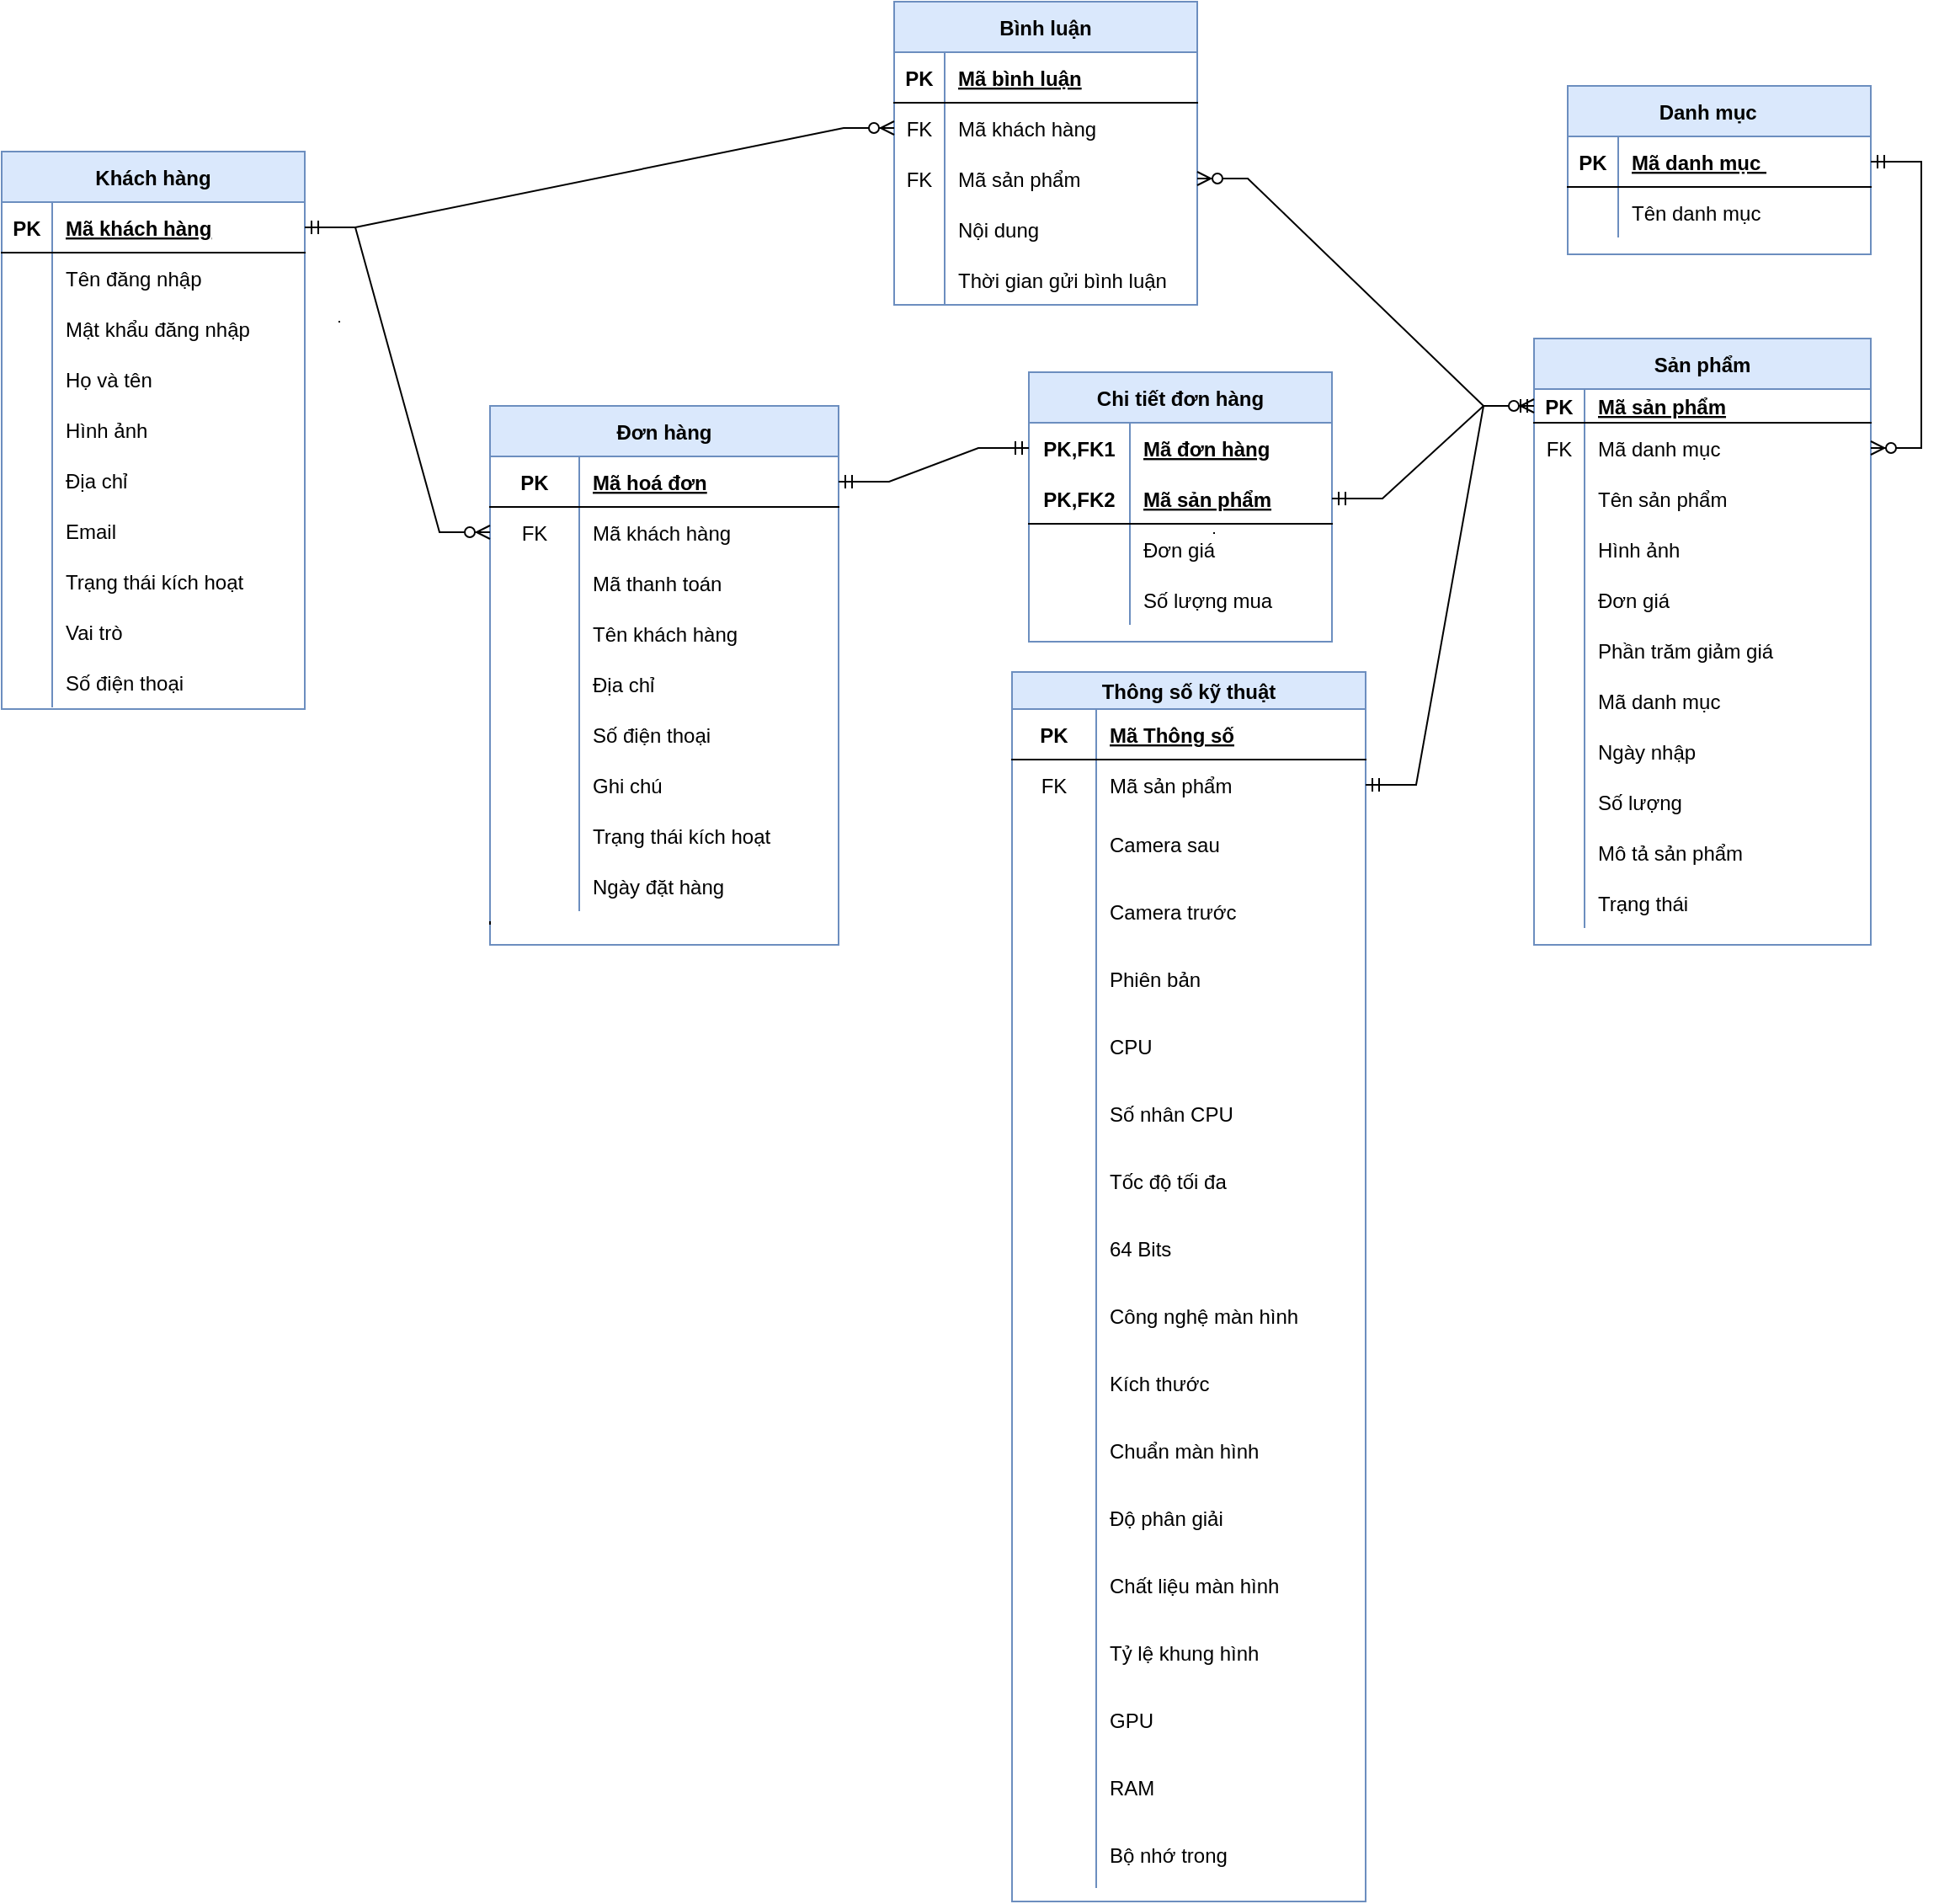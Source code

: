 <mxfile version="15.7.3" type="github">
  <diagram id="GGUj5eIi6p5LC9IgzSBA" name="Page-1">
    <mxGraphModel dx="1695" dy="450" grid="1" gridSize="10" guides="1" tooltips="1" connect="1" arrows="1" fold="1" page="1" pageScale="1" pageWidth="827" pageHeight="1169" math="0" shadow="0">
      <root>
        <mxCell id="0" />
        <mxCell id="1" parent="0" />
        <mxCell id="laPyxiT6xSJ42g8x2N14-14" value="Thông số kỹ thuật" style="shape=table;startSize=22;container=1;collapsible=1;childLayout=tableLayout;fixedRows=1;rowLines=0;fontStyle=1;align=center;resizeLast=1;fillColor=#dae8fc;strokeColor=#6c8ebf;" parent="1" vertex="1">
          <mxGeometry x="-220" y="408" width="210" height="730" as="geometry">
            <mxRectangle x="-180" y="408" width="140" height="22" as="alternateBounds" />
          </mxGeometry>
        </mxCell>
        <mxCell id="laPyxiT6xSJ42g8x2N14-18" value="" style="shape=partialRectangle;collapsible=0;dropTarget=0;pointerEvents=0;fillColor=none;top=0;left=0;bottom=1;right=0;points=[[0,0.5],[1,0.5]];portConstraint=eastwest;" parent="laPyxiT6xSJ42g8x2N14-14" vertex="1">
          <mxGeometry y="22" width="210" height="30" as="geometry" />
        </mxCell>
        <mxCell id="laPyxiT6xSJ42g8x2N14-19" value="PK" style="shape=partialRectangle;connectable=0;fillColor=none;top=0;left=0;bottom=0;right=0;fontStyle=1;overflow=hidden;" parent="laPyxiT6xSJ42g8x2N14-18" vertex="1">
          <mxGeometry width="50" height="30" as="geometry">
            <mxRectangle width="50" height="30" as="alternateBounds" />
          </mxGeometry>
        </mxCell>
        <mxCell id="laPyxiT6xSJ42g8x2N14-20" value="Mã Thông số" style="shape=partialRectangle;connectable=0;fillColor=none;top=0;left=0;bottom=0;right=0;align=left;spacingLeft=6;fontStyle=5;overflow=hidden;" parent="laPyxiT6xSJ42g8x2N14-18" vertex="1">
          <mxGeometry x="50" width="160" height="30" as="geometry">
            <mxRectangle width="160" height="30" as="alternateBounds" />
          </mxGeometry>
        </mxCell>
        <mxCell id="laPyxiT6xSJ42g8x2N14-21" value="" style="shape=partialRectangle;collapsible=0;dropTarget=0;pointerEvents=0;fillColor=none;top=0;left=0;bottom=0;right=0;points=[[0,0.5],[1,0.5]];portConstraint=eastwest;" parent="laPyxiT6xSJ42g8x2N14-14" vertex="1">
          <mxGeometry y="52" width="210" height="30" as="geometry" />
        </mxCell>
        <mxCell id="laPyxiT6xSJ42g8x2N14-22" value="FK" style="shape=partialRectangle;connectable=0;fillColor=none;top=0;left=0;bottom=0;right=0;editable=1;overflow=hidden;" parent="laPyxiT6xSJ42g8x2N14-21" vertex="1">
          <mxGeometry width="50" height="30" as="geometry">
            <mxRectangle width="50" height="30" as="alternateBounds" />
          </mxGeometry>
        </mxCell>
        <mxCell id="laPyxiT6xSJ42g8x2N14-23" value="Mã sản phẩm" style="shape=partialRectangle;connectable=0;fillColor=none;top=0;left=0;bottom=0;right=0;align=left;spacingLeft=6;overflow=hidden;" parent="laPyxiT6xSJ42g8x2N14-21" vertex="1">
          <mxGeometry x="50" width="160" height="30" as="geometry">
            <mxRectangle width="160" height="30" as="alternateBounds" />
          </mxGeometry>
        </mxCell>
        <mxCell id="laPyxiT6xSJ42g8x2N14-24" value="" style="shape=partialRectangle;collapsible=0;dropTarget=0;pointerEvents=0;fillColor=none;top=0;left=0;bottom=0;right=0;points=[[0,0.5],[1,0.5]];portConstraint=eastwest;" parent="laPyxiT6xSJ42g8x2N14-14" vertex="1">
          <mxGeometry y="82" width="210" height="40" as="geometry" />
        </mxCell>
        <mxCell id="laPyxiT6xSJ42g8x2N14-25" value="" style="shape=partialRectangle;connectable=0;fillColor=none;top=0;left=0;bottom=0;right=0;editable=1;overflow=hidden;" parent="laPyxiT6xSJ42g8x2N14-24" vertex="1">
          <mxGeometry width="50" height="40" as="geometry">
            <mxRectangle width="50" height="40" as="alternateBounds" />
          </mxGeometry>
        </mxCell>
        <mxCell id="laPyxiT6xSJ42g8x2N14-26" value="Camera sau" style="shape=partialRectangle;connectable=0;fillColor=none;top=0;left=0;bottom=0;right=0;align=left;spacingLeft=6;overflow=hidden;" parent="laPyxiT6xSJ42g8x2N14-24" vertex="1">
          <mxGeometry x="50" width="160" height="40" as="geometry">
            <mxRectangle width="160" height="40" as="alternateBounds" />
          </mxGeometry>
        </mxCell>
        <mxCell id="04wsWfun4xyjByyrPRFR-1" value="" style="shape=partialRectangle;collapsible=0;dropTarget=0;pointerEvents=0;fillColor=none;top=0;left=0;bottom=0;right=0;points=[[0,0.5],[1,0.5]];portConstraint=eastwest;" parent="laPyxiT6xSJ42g8x2N14-14" vertex="1">
          <mxGeometry y="122" width="210" height="40" as="geometry" />
        </mxCell>
        <mxCell id="04wsWfun4xyjByyrPRFR-2" value="" style="shape=partialRectangle;connectable=0;fillColor=none;top=0;left=0;bottom=0;right=0;editable=1;overflow=hidden;" parent="04wsWfun4xyjByyrPRFR-1" vertex="1">
          <mxGeometry width="50" height="40" as="geometry">
            <mxRectangle width="50" height="40" as="alternateBounds" />
          </mxGeometry>
        </mxCell>
        <mxCell id="04wsWfun4xyjByyrPRFR-3" value="Camera trước" style="shape=partialRectangle;connectable=0;fillColor=none;top=0;left=0;bottom=0;right=0;align=left;spacingLeft=6;overflow=hidden;" parent="04wsWfun4xyjByyrPRFR-1" vertex="1">
          <mxGeometry x="50" width="160" height="40" as="geometry">
            <mxRectangle width="160" height="40" as="alternateBounds" />
          </mxGeometry>
        </mxCell>
        <mxCell id="DN-LTefcZSK7lFFQ5vny-52" value="" style="shape=partialRectangle;collapsible=0;dropTarget=0;pointerEvents=0;fillColor=none;top=0;left=0;bottom=0;right=0;points=[[0,0.5],[1,0.5]];portConstraint=eastwest;" parent="laPyxiT6xSJ42g8x2N14-14" vertex="1">
          <mxGeometry y="162" width="210" height="40" as="geometry" />
        </mxCell>
        <mxCell id="DN-LTefcZSK7lFFQ5vny-53" value="" style="shape=partialRectangle;connectable=0;fillColor=none;top=0;left=0;bottom=0;right=0;editable=1;overflow=hidden;" parent="DN-LTefcZSK7lFFQ5vny-52" vertex="1">
          <mxGeometry width="50" height="40" as="geometry">
            <mxRectangle width="50" height="40" as="alternateBounds" />
          </mxGeometry>
        </mxCell>
        <mxCell id="DN-LTefcZSK7lFFQ5vny-54" value="Phiên bản" style="shape=partialRectangle;connectable=0;fillColor=none;top=0;left=0;bottom=0;right=0;align=left;spacingLeft=6;overflow=hidden;" parent="DN-LTefcZSK7lFFQ5vny-52" vertex="1">
          <mxGeometry x="50" width="160" height="40" as="geometry">
            <mxRectangle width="160" height="40" as="alternateBounds" />
          </mxGeometry>
        </mxCell>
        <mxCell id="DN-LTefcZSK7lFFQ5vny-55" value="" style="shape=partialRectangle;collapsible=0;dropTarget=0;pointerEvents=0;fillColor=none;top=0;left=0;bottom=0;right=0;points=[[0,0.5],[1,0.5]];portConstraint=eastwest;" parent="laPyxiT6xSJ42g8x2N14-14" vertex="1">
          <mxGeometry y="202" width="210" height="40" as="geometry" />
        </mxCell>
        <mxCell id="DN-LTefcZSK7lFFQ5vny-56" value="" style="shape=partialRectangle;connectable=0;fillColor=none;top=0;left=0;bottom=0;right=0;editable=1;overflow=hidden;" parent="DN-LTefcZSK7lFFQ5vny-55" vertex="1">
          <mxGeometry width="50" height="40" as="geometry">
            <mxRectangle width="50" height="40" as="alternateBounds" />
          </mxGeometry>
        </mxCell>
        <mxCell id="DN-LTefcZSK7lFFQ5vny-57" value="CPU" style="shape=partialRectangle;connectable=0;fillColor=none;top=0;left=0;bottom=0;right=0;align=left;spacingLeft=6;overflow=hidden;" parent="DN-LTefcZSK7lFFQ5vny-55" vertex="1">
          <mxGeometry x="50" width="160" height="40" as="geometry">
            <mxRectangle width="160" height="40" as="alternateBounds" />
          </mxGeometry>
        </mxCell>
        <mxCell id="DN-LTefcZSK7lFFQ5vny-58" value="" style="shape=partialRectangle;collapsible=0;dropTarget=0;pointerEvents=0;fillColor=none;top=0;left=0;bottom=0;right=0;points=[[0,0.5],[1,0.5]];portConstraint=eastwest;" parent="laPyxiT6xSJ42g8x2N14-14" vertex="1">
          <mxGeometry y="242" width="210" height="40" as="geometry" />
        </mxCell>
        <mxCell id="DN-LTefcZSK7lFFQ5vny-59" value="" style="shape=partialRectangle;connectable=0;fillColor=none;top=0;left=0;bottom=0;right=0;editable=1;overflow=hidden;" parent="DN-LTefcZSK7lFFQ5vny-58" vertex="1">
          <mxGeometry width="50" height="40" as="geometry">
            <mxRectangle width="50" height="40" as="alternateBounds" />
          </mxGeometry>
        </mxCell>
        <mxCell id="DN-LTefcZSK7lFFQ5vny-60" value="Số nhân CPU" style="shape=partialRectangle;connectable=0;fillColor=none;top=0;left=0;bottom=0;right=0;align=left;spacingLeft=6;overflow=hidden;" parent="DN-LTefcZSK7lFFQ5vny-58" vertex="1">
          <mxGeometry x="50" width="160" height="40" as="geometry">
            <mxRectangle width="160" height="40" as="alternateBounds" />
          </mxGeometry>
        </mxCell>
        <mxCell id="DN-LTefcZSK7lFFQ5vny-61" value="" style="shape=partialRectangle;collapsible=0;dropTarget=0;pointerEvents=0;fillColor=none;top=0;left=0;bottom=0;right=0;points=[[0,0.5],[1,0.5]];portConstraint=eastwest;" parent="laPyxiT6xSJ42g8x2N14-14" vertex="1">
          <mxGeometry y="282" width="210" height="40" as="geometry" />
        </mxCell>
        <mxCell id="DN-LTefcZSK7lFFQ5vny-62" value="" style="shape=partialRectangle;connectable=0;fillColor=none;top=0;left=0;bottom=0;right=0;editable=1;overflow=hidden;" parent="DN-LTefcZSK7lFFQ5vny-61" vertex="1">
          <mxGeometry width="50" height="40" as="geometry">
            <mxRectangle width="50" height="40" as="alternateBounds" />
          </mxGeometry>
        </mxCell>
        <mxCell id="DN-LTefcZSK7lFFQ5vny-63" value="Tốc độ tối đa" style="shape=partialRectangle;connectable=0;fillColor=none;top=0;left=0;bottom=0;right=0;align=left;spacingLeft=6;overflow=hidden;" parent="DN-LTefcZSK7lFFQ5vny-61" vertex="1">
          <mxGeometry x="50" width="160" height="40" as="geometry">
            <mxRectangle width="160" height="40" as="alternateBounds" />
          </mxGeometry>
        </mxCell>
        <mxCell id="DN-LTefcZSK7lFFQ5vny-64" value="" style="shape=partialRectangle;collapsible=0;dropTarget=0;pointerEvents=0;fillColor=none;top=0;left=0;bottom=0;right=0;points=[[0,0.5],[1,0.5]];portConstraint=eastwest;" parent="laPyxiT6xSJ42g8x2N14-14" vertex="1">
          <mxGeometry y="322" width="210" height="40" as="geometry" />
        </mxCell>
        <mxCell id="DN-LTefcZSK7lFFQ5vny-65" value="" style="shape=partialRectangle;connectable=0;fillColor=none;top=0;left=0;bottom=0;right=0;editable=1;overflow=hidden;" parent="DN-LTefcZSK7lFFQ5vny-64" vertex="1">
          <mxGeometry width="50" height="40" as="geometry">
            <mxRectangle width="50" height="40" as="alternateBounds" />
          </mxGeometry>
        </mxCell>
        <mxCell id="DN-LTefcZSK7lFFQ5vny-66" value="64 Bits" style="shape=partialRectangle;connectable=0;fillColor=none;top=0;left=0;bottom=0;right=0;align=left;spacingLeft=6;overflow=hidden;" parent="DN-LTefcZSK7lFFQ5vny-64" vertex="1">
          <mxGeometry x="50" width="160" height="40" as="geometry">
            <mxRectangle width="160" height="40" as="alternateBounds" />
          </mxGeometry>
        </mxCell>
        <mxCell id="DN-LTefcZSK7lFFQ5vny-67" value="" style="shape=partialRectangle;collapsible=0;dropTarget=0;pointerEvents=0;fillColor=none;top=0;left=0;bottom=0;right=0;points=[[0,0.5],[1,0.5]];portConstraint=eastwest;" parent="laPyxiT6xSJ42g8x2N14-14" vertex="1">
          <mxGeometry y="362" width="210" height="40" as="geometry" />
        </mxCell>
        <mxCell id="DN-LTefcZSK7lFFQ5vny-68" value="" style="shape=partialRectangle;connectable=0;fillColor=none;top=0;left=0;bottom=0;right=0;editable=1;overflow=hidden;" parent="DN-LTefcZSK7lFFQ5vny-67" vertex="1">
          <mxGeometry width="50" height="40" as="geometry">
            <mxRectangle width="50" height="40" as="alternateBounds" />
          </mxGeometry>
        </mxCell>
        <mxCell id="DN-LTefcZSK7lFFQ5vny-69" value="Công nghệ màn hình" style="shape=partialRectangle;connectable=0;fillColor=none;top=0;left=0;bottom=0;right=0;align=left;spacingLeft=6;overflow=hidden;" parent="DN-LTefcZSK7lFFQ5vny-67" vertex="1">
          <mxGeometry x="50" width="160" height="40" as="geometry">
            <mxRectangle width="160" height="40" as="alternateBounds" />
          </mxGeometry>
        </mxCell>
        <mxCell id="DN-LTefcZSK7lFFQ5vny-70" value="" style="shape=partialRectangle;collapsible=0;dropTarget=0;pointerEvents=0;fillColor=none;top=0;left=0;bottom=0;right=0;points=[[0,0.5],[1,0.5]];portConstraint=eastwest;" parent="laPyxiT6xSJ42g8x2N14-14" vertex="1">
          <mxGeometry y="402" width="210" height="40" as="geometry" />
        </mxCell>
        <mxCell id="DN-LTefcZSK7lFFQ5vny-71" value="" style="shape=partialRectangle;connectable=0;fillColor=none;top=0;left=0;bottom=0;right=0;editable=1;overflow=hidden;" parent="DN-LTefcZSK7lFFQ5vny-70" vertex="1">
          <mxGeometry width="50" height="40" as="geometry">
            <mxRectangle width="50" height="40" as="alternateBounds" />
          </mxGeometry>
        </mxCell>
        <mxCell id="DN-LTefcZSK7lFFQ5vny-72" value="Kích thước" style="shape=partialRectangle;connectable=0;fillColor=none;top=0;left=0;bottom=0;right=0;align=left;spacingLeft=6;overflow=hidden;" parent="DN-LTefcZSK7lFFQ5vny-70" vertex="1">
          <mxGeometry x="50" width="160" height="40" as="geometry">
            <mxRectangle width="160" height="40" as="alternateBounds" />
          </mxGeometry>
        </mxCell>
        <mxCell id="DN-LTefcZSK7lFFQ5vny-73" value="" style="shape=partialRectangle;collapsible=0;dropTarget=0;pointerEvents=0;fillColor=none;top=0;left=0;bottom=0;right=0;points=[[0,0.5],[1,0.5]];portConstraint=eastwest;" parent="laPyxiT6xSJ42g8x2N14-14" vertex="1">
          <mxGeometry y="442" width="210" height="40" as="geometry" />
        </mxCell>
        <mxCell id="DN-LTefcZSK7lFFQ5vny-74" value="" style="shape=partialRectangle;connectable=0;fillColor=none;top=0;left=0;bottom=0;right=0;editable=1;overflow=hidden;" parent="DN-LTefcZSK7lFFQ5vny-73" vertex="1">
          <mxGeometry width="50" height="40" as="geometry">
            <mxRectangle width="50" height="40" as="alternateBounds" />
          </mxGeometry>
        </mxCell>
        <mxCell id="DN-LTefcZSK7lFFQ5vny-75" value="Chuẩn màn hình" style="shape=partialRectangle;connectable=0;fillColor=none;top=0;left=0;bottom=0;right=0;align=left;spacingLeft=6;overflow=hidden;" parent="DN-LTefcZSK7lFFQ5vny-73" vertex="1">
          <mxGeometry x="50" width="160" height="40" as="geometry">
            <mxRectangle width="160" height="40" as="alternateBounds" />
          </mxGeometry>
        </mxCell>
        <mxCell id="DN-LTefcZSK7lFFQ5vny-76" value="" style="shape=partialRectangle;collapsible=0;dropTarget=0;pointerEvents=0;fillColor=none;top=0;left=0;bottom=0;right=0;points=[[0,0.5],[1,0.5]];portConstraint=eastwest;" parent="laPyxiT6xSJ42g8x2N14-14" vertex="1">
          <mxGeometry y="482" width="210" height="40" as="geometry" />
        </mxCell>
        <mxCell id="DN-LTefcZSK7lFFQ5vny-77" value="" style="shape=partialRectangle;connectable=0;fillColor=none;top=0;left=0;bottom=0;right=0;editable=1;overflow=hidden;" parent="DN-LTefcZSK7lFFQ5vny-76" vertex="1">
          <mxGeometry width="50" height="40" as="geometry">
            <mxRectangle width="50" height="40" as="alternateBounds" />
          </mxGeometry>
        </mxCell>
        <mxCell id="DN-LTefcZSK7lFFQ5vny-78" value="Độ phân giải" style="shape=partialRectangle;connectable=0;fillColor=none;top=0;left=0;bottom=0;right=0;align=left;spacingLeft=6;overflow=hidden;" parent="DN-LTefcZSK7lFFQ5vny-76" vertex="1">
          <mxGeometry x="50" width="160" height="40" as="geometry">
            <mxRectangle width="160" height="40" as="alternateBounds" />
          </mxGeometry>
        </mxCell>
        <mxCell id="DN-LTefcZSK7lFFQ5vny-82" value="" style="shape=partialRectangle;collapsible=0;dropTarget=0;pointerEvents=0;fillColor=none;top=0;left=0;bottom=0;right=0;points=[[0,0.5],[1,0.5]];portConstraint=eastwest;" parent="laPyxiT6xSJ42g8x2N14-14" vertex="1">
          <mxGeometry y="522" width="210" height="40" as="geometry" />
        </mxCell>
        <mxCell id="DN-LTefcZSK7lFFQ5vny-83" value="" style="shape=partialRectangle;connectable=0;fillColor=none;top=0;left=0;bottom=0;right=0;editable=1;overflow=hidden;" parent="DN-LTefcZSK7lFFQ5vny-82" vertex="1">
          <mxGeometry width="50" height="40" as="geometry">
            <mxRectangle width="50" height="40" as="alternateBounds" />
          </mxGeometry>
        </mxCell>
        <mxCell id="DN-LTefcZSK7lFFQ5vny-84" value="Chất liệu màn hình" style="shape=partialRectangle;connectable=0;fillColor=none;top=0;left=0;bottom=0;right=0;align=left;spacingLeft=6;overflow=hidden;" parent="DN-LTefcZSK7lFFQ5vny-82" vertex="1">
          <mxGeometry x="50" width="160" height="40" as="geometry">
            <mxRectangle width="160" height="40" as="alternateBounds" />
          </mxGeometry>
        </mxCell>
        <mxCell id="DN-LTefcZSK7lFFQ5vny-85" value="" style="shape=partialRectangle;collapsible=0;dropTarget=0;pointerEvents=0;fillColor=none;top=0;left=0;bottom=0;right=0;points=[[0,0.5],[1,0.5]];portConstraint=eastwest;" parent="laPyxiT6xSJ42g8x2N14-14" vertex="1">
          <mxGeometry y="562" width="210" height="40" as="geometry" />
        </mxCell>
        <mxCell id="DN-LTefcZSK7lFFQ5vny-86" value="" style="shape=partialRectangle;connectable=0;fillColor=none;top=0;left=0;bottom=0;right=0;editable=1;overflow=hidden;" parent="DN-LTefcZSK7lFFQ5vny-85" vertex="1">
          <mxGeometry width="50" height="40" as="geometry">
            <mxRectangle width="50" height="40" as="alternateBounds" />
          </mxGeometry>
        </mxCell>
        <mxCell id="DN-LTefcZSK7lFFQ5vny-87" value="Tỷ lệ khung hình" style="shape=partialRectangle;connectable=0;fillColor=none;top=0;left=0;bottom=0;right=0;align=left;spacingLeft=6;overflow=hidden;" parent="DN-LTefcZSK7lFFQ5vny-85" vertex="1">
          <mxGeometry x="50" width="160" height="40" as="geometry">
            <mxRectangle width="160" height="40" as="alternateBounds" />
          </mxGeometry>
        </mxCell>
        <mxCell id="DN-LTefcZSK7lFFQ5vny-88" value="" style="shape=partialRectangle;collapsible=0;dropTarget=0;pointerEvents=0;fillColor=none;top=0;left=0;bottom=0;right=0;points=[[0,0.5],[1,0.5]];portConstraint=eastwest;" parent="laPyxiT6xSJ42g8x2N14-14" vertex="1">
          <mxGeometry y="602" width="210" height="40" as="geometry" />
        </mxCell>
        <mxCell id="DN-LTefcZSK7lFFQ5vny-89" value="" style="shape=partialRectangle;connectable=0;fillColor=none;top=0;left=0;bottom=0;right=0;editable=1;overflow=hidden;" parent="DN-LTefcZSK7lFFQ5vny-88" vertex="1">
          <mxGeometry width="50" height="40" as="geometry">
            <mxRectangle width="50" height="40" as="alternateBounds" />
          </mxGeometry>
        </mxCell>
        <mxCell id="DN-LTefcZSK7lFFQ5vny-90" value="GPU" style="shape=partialRectangle;connectable=0;fillColor=none;top=0;left=0;bottom=0;right=0;align=left;spacingLeft=6;overflow=hidden;" parent="DN-LTefcZSK7lFFQ5vny-88" vertex="1">
          <mxGeometry x="50" width="160" height="40" as="geometry">
            <mxRectangle width="160" height="40" as="alternateBounds" />
          </mxGeometry>
        </mxCell>
        <mxCell id="DN-LTefcZSK7lFFQ5vny-91" value="" style="shape=partialRectangle;collapsible=0;dropTarget=0;pointerEvents=0;fillColor=none;top=0;left=0;bottom=0;right=0;points=[[0,0.5],[1,0.5]];portConstraint=eastwest;" parent="laPyxiT6xSJ42g8x2N14-14" vertex="1">
          <mxGeometry y="642" width="210" height="40" as="geometry" />
        </mxCell>
        <mxCell id="DN-LTefcZSK7lFFQ5vny-92" value="" style="shape=partialRectangle;connectable=0;fillColor=none;top=0;left=0;bottom=0;right=0;editable=1;overflow=hidden;" parent="DN-LTefcZSK7lFFQ5vny-91" vertex="1">
          <mxGeometry width="50" height="40" as="geometry">
            <mxRectangle width="50" height="40" as="alternateBounds" />
          </mxGeometry>
        </mxCell>
        <mxCell id="DN-LTefcZSK7lFFQ5vny-93" value="RAM" style="shape=partialRectangle;connectable=0;fillColor=none;top=0;left=0;bottom=0;right=0;align=left;spacingLeft=6;overflow=hidden;" parent="DN-LTefcZSK7lFFQ5vny-91" vertex="1">
          <mxGeometry x="50" width="160" height="40" as="geometry">
            <mxRectangle width="160" height="40" as="alternateBounds" />
          </mxGeometry>
        </mxCell>
        <mxCell id="DN-LTefcZSK7lFFQ5vny-97" value="" style="shape=partialRectangle;collapsible=0;dropTarget=0;pointerEvents=0;fillColor=none;top=0;left=0;bottom=0;right=0;points=[[0,0.5],[1,0.5]];portConstraint=eastwest;" parent="laPyxiT6xSJ42g8x2N14-14" vertex="1">
          <mxGeometry y="682" width="210" height="40" as="geometry" />
        </mxCell>
        <mxCell id="DN-LTefcZSK7lFFQ5vny-98" value="" style="shape=partialRectangle;connectable=0;fillColor=none;top=0;left=0;bottom=0;right=0;editable=1;overflow=hidden;" parent="DN-LTefcZSK7lFFQ5vny-97" vertex="1">
          <mxGeometry width="50" height="40" as="geometry">
            <mxRectangle width="50" height="40" as="alternateBounds" />
          </mxGeometry>
        </mxCell>
        <mxCell id="DN-LTefcZSK7lFFQ5vny-99" value="Bộ nhớ trong" style="shape=partialRectangle;connectable=0;fillColor=none;top=0;left=0;bottom=0;right=0;align=left;spacingLeft=6;overflow=hidden;" parent="DN-LTefcZSK7lFFQ5vny-97" vertex="1">
          <mxGeometry x="50" width="160" height="40" as="geometry">
            <mxRectangle width="160" height="40" as="alternateBounds" />
          </mxGeometry>
        </mxCell>
        <mxCell id="laPyxiT6xSJ42g8x2N14-27" value="Danh mục    " style="shape=table;startSize=30;container=1;collapsible=1;childLayout=tableLayout;fixedRows=1;rowLines=0;fontStyle=1;align=center;resizeLast=1;fillColor=#dae8fc;strokeColor=#6c8ebf;" parent="1" vertex="1">
          <mxGeometry x="110" y="60" width="180" height="100" as="geometry" />
        </mxCell>
        <mxCell id="laPyxiT6xSJ42g8x2N14-28" value="" style="shape=partialRectangle;collapsible=0;dropTarget=0;pointerEvents=0;fillColor=none;top=0;left=0;bottom=1;right=0;points=[[0,0.5],[1,0.5]];portConstraint=eastwest;" parent="laPyxiT6xSJ42g8x2N14-27" vertex="1">
          <mxGeometry y="30" width="180" height="30" as="geometry" />
        </mxCell>
        <mxCell id="laPyxiT6xSJ42g8x2N14-29" value="PK" style="shape=partialRectangle;connectable=0;fillColor=none;top=0;left=0;bottom=0;right=0;fontStyle=1;overflow=hidden;" parent="laPyxiT6xSJ42g8x2N14-28" vertex="1">
          <mxGeometry width="30" height="30" as="geometry">
            <mxRectangle width="30" height="30" as="alternateBounds" />
          </mxGeometry>
        </mxCell>
        <mxCell id="laPyxiT6xSJ42g8x2N14-30" value="Mã danh mục " style="shape=partialRectangle;connectable=0;fillColor=none;top=0;left=0;bottom=0;right=0;align=left;spacingLeft=6;fontStyle=5;overflow=hidden;" parent="laPyxiT6xSJ42g8x2N14-28" vertex="1">
          <mxGeometry x="30" width="150" height="30" as="geometry">
            <mxRectangle width="150" height="30" as="alternateBounds" />
          </mxGeometry>
        </mxCell>
        <mxCell id="laPyxiT6xSJ42g8x2N14-31" value="" style="shape=partialRectangle;collapsible=0;dropTarget=0;pointerEvents=0;fillColor=none;top=0;left=0;bottom=0;right=0;points=[[0,0.5],[1,0.5]];portConstraint=eastwest;" parent="laPyxiT6xSJ42g8x2N14-27" vertex="1">
          <mxGeometry y="60" width="180" height="30" as="geometry" />
        </mxCell>
        <mxCell id="laPyxiT6xSJ42g8x2N14-32" value="" style="shape=partialRectangle;connectable=0;fillColor=none;top=0;left=0;bottom=0;right=0;editable=1;overflow=hidden;" parent="laPyxiT6xSJ42g8x2N14-31" vertex="1">
          <mxGeometry width="30" height="30" as="geometry">
            <mxRectangle width="30" height="30" as="alternateBounds" />
          </mxGeometry>
        </mxCell>
        <mxCell id="laPyxiT6xSJ42g8x2N14-33" value="Tên danh mục" style="shape=partialRectangle;connectable=0;fillColor=none;top=0;left=0;bottom=0;right=0;align=left;spacingLeft=6;overflow=hidden;" parent="laPyxiT6xSJ42g8x2N14-31" vertex="1">
          <mxGeometry x="30" width="150" height="30" as="geometry">
            <mxRectangle width="150" height="30" as="alternateBounds" />
          </mxGeometry>
        </mxCell>
        <mxCell id="laPyxiT6xSJ42g8x2N14-40" value="Sản phẩm" style="shape=table;startSize=30;container=1;collapsible=1;childLayout=tableLayout;fixedRows=1;rowLines=0;fontStyle=1;align=center;resizeLast=1;fillColor=#dae8fc;strokeColor=#6c8ebf;" parent="1" vertex="1">
          <mxGeometry x="90" y="210" width="200" height="360" as="geometry" />
        </mxCell>
        <mxCell id="laPyxiT6xSJ42g8x2N14-41" value="" style="shape=partialRectangle;collapsible=0;dropTarget=0;pointerEvents=0;fillColor=none;top=0;left=0;bottom=1;right=0;points=[[0,0.5],[1,0.5]];portConstraint=eastwest;" parent="laPyxiT6xSJ42g8x2N14-40" vertex="1">
          <mxGeometry y="30" width="200" height="20" as="geometry" />
        </mxCell>
        <mxCell id="laPyxiT6xSJ42g8x2N14-42" value="PK" style="shape=partialRectangle;connectable=0;fillColor=none;top=0;left=0;bottom=0;right=0;fontStyle=1;overflow=hidden;" parent="laPyxiT6xSJ42g8x2N14-41" vertex="1">
          <mxGeometry width="30" height="20" as="geometry">
            <mxRectangle width="30" height="20" as="alternateBounds" />
          </mxGeometry>
        </mxCell>
        <mxCell id="laPyxiT6xSJ42g8x2N14-43" value="Mã sản phẩm" style="shape=partialRectangle;connectable=0;fillColor=none;top=0;left=0;bottom=0;right=0;align=left;spacingLeft=6;fontStyle=5;overflow=hidden;" parent="laPyxiT6xSJ42g8x2N14-41" vertex="1">
          <mxGeometry x="30" width="170" height="20" as="geometry">
            <mxRectangle width="170" height="20" as="alternateBounds" />
          </mxGeometry>
        </mxCell>
        <mxCell id="laPyxiT6xSJ42g8x2N14-44" value="" style="shape=partialRectangle;collapsible=0;dropTarget=0;pointerEvents=0;fillColor=none;top=0;left=0;bottom=0;right=0;points=[[0,0.5],[1,0.5]];portConstraint=eastwest;" parent="laPyxiT6xSJ42g8x2N14-40" vertex="1">
          <mxGeometry y="50" width="200" height="30" as="geometry" />
        </mxCell>
        <mxCell id="laPyxiT6xSJ42g8x2N14-45" value="FK" style="shape=partialRectangle;connectable=0;fillColor=none;top=0;left=0;bottom=0;right=0;editable=1;overflow=hidden;" parent="laPyxiT6xSJ42g8x2N14-44" vertex="1">
          <mxGeometry width="30" height="30" as="geometry">
            <mxRectangle width="30" height="30" as="alternateBounds" />
          </mxGeometry>
        </mxCell>
        <mxCell id="laPyxiT6xSJ42g8x2N14-46" value="Mã danh mục" style="shape=partialRectangle;connectable=0;fillColor=none;top=0;left=0;bottom=0;right=0;align=left;spacingLeft=6;overflow=hidden;" parent="laPyxiT6xSJ42g8x2N14-44" vertex="1">
          <mxGeometry x="30" width="170" height="30" as="geometry">
            <mxRectangle width="170" height="30" as="alternateBounds" />
          </mxGeometry>
        </mxCell>
        <mxCell id="DN-LTefcZSK7lFFQ5vny-124" value="" style="shape=partialRectangle;collapsible=0;dropTarget=0;pointerEvents=0;fillColor=none;top=0;left=0;bottom=0;right=0;points=[[0,0.5],[1,0.5]];portConstraint=eastwest;" parent="laPyxiT6xSJ42g8x2N14-40" vertex="1">
          <mxGeometry y="80" width="200" height="30" as="geometry" />
        </mxCell>
        <mxCell id="DN-LTefcZSK7lFFQ5vny-125" value="" style="shape=partialRectangle;connectable=0;fillColor=none;top=0;left=0;bottom=0;right=0;editable=1;overflow=hidden;" parent="DN-LTefcZSK7lFFQ5vny-124" vertex="1">
          <mxGeometry width="30" height="30" as="geometry">
            <mxRectangle width="30" height="30" as="alternateBounds" />
          </mxGeometry>
        </mxCell>
        <mxCell id="DN-LTefcZSK7lFFQ5vny-126" value="Tên sản phẩm " style="shape=partialRectangle;connectable=0;fillColor=none;top=0;left=0;bottom=0;right=0;align=left;spacingLeft=6;overflow=hidden;" parent="DN-LTefcZSK7lFFQ5vny-124" vertex="1">
          <mxGeometry x="30" width="170" height="30" as="geometry">
            <mxRectangle width="170" height="30" as="alternateBounds" />
          </mxGeometry>
        </mxCell>
        <mxCell id="laPyxiT6xSJ42g8x2N14-47" value="" style="shape=partialRectangle;collapsible=0;dropTarget=0;pointerEvents=0;fillColor=none;top=0;left=0;bottom=0;right=0;points=[[0,0.5],[1,0.5]];portConstraint=eastwest;" parent="laPyxiT6xSJ42g8x2N14-40" vertex="1">
          <mxGeometry y="110" width="200" height="30" as="geometry" />
        </mxCell>
        <mxCell id="laPyxiT6xSJ42g8x2N14-48" value="" style="shape=partialRectangle;connectable=0;fillColor=none;top=0;left=0;bottom=0;right=0;editable=1;overflow=hidden;" parent="laPyxiT6xSJ42g8x2N14-47" vertex="1">
          <mxGeometry width="30" height="30" as="geometry">
            <mxRectangle width="30" height="30" as="alternateBounds" />
          </mxGeometry>
        </mxCell>
        <mxCell id="laPyxiT6xSJ42g8x2N14-49" value="Hình ảnh" style="shape=partialRectangle;connectable=0;fillColor=none;top=0;left=0;bottom=0;right=0;align=left;spacingLeft=6;overflow=hidden;" parent="laPyxiT6xSJ42g8x2N14-47" vertex="1">
          <mxGeometry x="30" width="170" height="30" as="geometry">
            <mxRectangle width="170" height="30" as="alternateBounds" />
          </mxGeometry>
        </mxCell>
        <mxCell id="laPyxiT6xSJ42g8x2N14-50" value="" style="shape=partialRectangle;collapsible=0;dropTarget=0;pointerEvents=0;fillColor=none;top=0;left=0;bottom=0;right=0;points=[[0,0.5],[1,0.5]];portConstraint=eastwest;" parent="laPyxiT6xSJ42g8x2N14-40" vertex="1">
          <mxGeometry y="140" width="200" height="30" as="geometry" />
        </mxCell>
        <mxCell id="laPyxiT6xSJ42g8x2N14-51" value="" style="shape=partialRectangle;connectable=0;fillColor=none;top=0;left=0;bottom=0;right=0;editable=1;overflow=hidden;" parent="laPyxiT6xSJ42g8x2N14-50" vertex="1">
          <mxGeometry width="30" height="30" as="geometry">
            <mxRectangle width="30" height="30" as="alternateBounds" />
          </mxGeometry>
        </mxCell>
        <mxCell id="laPyxiT6xSJ42g8x2N14-52" value="Đơn giá" style="shape=partialRectangle;connectable=0;fillColor=none;top=0;left=0;bottom=0;right=0;align=left;spacingLeft=6;overflow=hidden;" parent="laPyxiT6xSJ42g8x2N14-50" vertex="1">
          <mxGeometry x="30" width="170" height="30" as="geometry">
            <mxRectangle width="170" height="30" as="alternateBounds" />
          </mxGeometry>
        </mxCell>
        <mxCell id="DN-LTefcZSK7lFFQ5vny-103" value="" style="shape=partialRectangle;collapsible=0;dropTarget=0;pointerEvents=0;fillColor=none;top=0;left=0;bottom=0;right=0;points=[[0,0.5],[1,0.5]];portConstraint=eastwest;" parent="laPyxiT6xSJ42g8x2N14-40" vertex="1">
          <mxGeometry y="170" width="200" height="30" as="geometry" />
        </mxCell>
        <mxCell id="DN-LTefcZSK7lFFQ5vny-104" value="" style="shape=partialRectangle;connectable=0;fillColor=none;top=0;left=0;bottom=0;right=0;editable=1;overflow=hidden;" parent="DN-LTefcZSK7lFFQ5vny-103" vertex="1">
          <mxGeometry width="30" height="30" as="geometry">
            <mxRectangle width="30" height="30" as="alternateBounds" />
          </mxGeometry>
        </mxCell>
        <mxCell id="DN-LTefcZSK7lFFQ5vny-105" value="Phần trăm giảm giá" style="shape=partialRectangle;connectable=0;fillColor=none;top=0;left=0;bottom=0;right=0;align=left;spacingLeft=6;overflow=hidden;" parent="DN-LTefcZSK7lFFQ5vny-103" vertex="1">
          <mxGeometry x="30" width="170" height="30" as="geometry">
            <mxRectangle width="170" height="30" as="alternateBounds" />
          </mxGeometry>
        </mxCell>
        <mxCell id="DN-LTefcZSK7lFFQ5vny-106" value="" style="shape=partialRectangle;collapsible=0;dropTarget=0;pointerEvents=0;fillColor=none;top=0;left=0;bottom=0;right=0;points=[[0,0.5],[1,0.5]];portConstraint=eastwest;" parent="laPyxiT6xSJ42g8x2N14-40" vertex="1">
          <mxGeometry y="200" width="200" height="30" as="geometry" />
        </mxCell>
        <mxCell id="DN-LTefcZSK7lFFQ5vny-107" value="" style="shape=partialRectangle;connectable=0;fillColor=none;top=0;left=0;bottom=0;right=0;editable=1;overflow=hidden;" parent="DN-LTefcZSK7lFFQ5vny-106" vertex="1">
          <mxGeometry width="30" height="30" as="geometry">
            <mxRectangle width="30" height="30" as="alternateBounds" />
          </mxGeometry>
        </mxCell>
        <mxCell id="DN-LTefcZSK7lFFQ5vny-108" value="Mã danh mục" style="shape=partialRectangle;connectable=0;fillColor=none;top=0;left=0;bottom=0;right=0;align=left;spacingLeft=6;overflow=hidden;" parent="DN-LTefcZSK7lFFQ5vny-106" vertex="1">
          <mxGeometry x="30" width="170" height="30" as="geometry">
            <mxRectangle width="170" height="30" as="alternateBounds" />
          </mxGeometry>
        </mxCell>
        <mxCell id="DN-LTefcZSK7lFFQ5vny-109" value="" style="shape=partialRectangle;collapsible=0;dropTarget=0;pointerEvents=0;fillColor=none;top=0;left=0;bottom=0;right=0;points=[[0,0.5],[1,0.5]];portConstraint=eastwest;" parent="laPyxiT6xSJ42g8x2N14-40" vertex="1">
          <mxGeometry y="230" width="200" height="30" as="geometry" />
        </mxCell>
        <mxCell id="DN-LTefcZSK7lFFQ5vny-110" value="" style="shape=partialRectangle;connectable=0;fillColor=none;top=0;left=0;bottom=0;right=0;editable=1;overflow=hidden;" parent="DN-LTefcZSK7lFFQ5vny-109" vertex="1">
          <mxGeometry width="30" height="30" as="geometry">
            <mxRectangle width="30" height="30" as="alternateBounds" />
          </mxGeometry>
        </mxCell>
        <mxCell id="DN-LTefcZSK7lFFQ5vny-111" value="Ngày nhập" style="shape=partialRectangle;connectable=0;fillColor=none;top=0;left=0;bottom=0;right=0;align=left;spacingLeft=6;overflow=hidden;" parent="DN-LTefcZSK7lFFQ5vny-109" vertex="1">
          <mxGeometry x="30" width="170" height="30" as="geometry">
            <mxRectangle width="170" height="30" as="alternateBounds" />
          </mxGeometry>
        </mxCell>
        <mxCell id="DN-LTefcZSK7lFFQ5vny-112" value="" style="shape=partialRectangle;collapsible=0;dropTarget=0;pointerEvents=0;fillColor=none;top=0;left=0;bottom=0;right=0;points=[[0,0.5],[1,0.5]];portConstraint=eastwest;" parent="laPyxiT6xSJ42g8x2N14-40" vertex="1">
          <mxGeometry y="260" width="200" height="30" as="geometry" />
        </mxCell>
        <mxCell id="DN-LTefcZSK7lFFQ5vny-113" value="" style="shape=partialRectangle;connectable=0;fillColor=none;top=0;left=0;bottom=0;right=0;editable=1;overflow=hidden;" parent="DN-LTefcZSK7lFFQ5vny-112" vertex="1">
          <mxGeometry width="30" height="30" as="geometry">
            <mxRectangle width="30" height="30" as="alternateBounds" />
          </mxGeometry>
        </mxCell>
        <mxCell id="DN-LTefcZSK7lFFQ5vny-114" value="Số lượng" style="shape=partialRectangle;connectable=0;fillColor=none;top=0;left=0;bottom=0;right=0;align=left;spacingLeft=6;overflow=hidden;" parent="DN-LTefcZSK7lFFQ5vny-112" vertex="1">
          <mxGeometry x="30" width="170" height="30" as="geometry">
            <mxRectangle width="170" height="30" as="alternateBounds" />
          </mxGeometry>
        </mxCell>
        <mxCell id="DN-LTefcZSK7lFFQ5vny-115" value="" style="shape=partialRectangle;collapsible=0;dropTarget=0;pointerEvents=0;fillColor=none;top=0;left=0;bottom=0;right=0;points=[[0,0.5],[1,0.5]];portConstraint=eastwest;" parent="laPyxiT6xSJ42g8x2N14-40" vertex="1">
          <mxGeometry y="290" width="200" height="30" as="geometry" />
        </mxCell>
        <mxCell id="DN-LTefcZSK7lFFQ5vny-116" value="" style="shape=partialRectangle;connectable=0;fillColor=none;top=0;left=0;bottom=0;right=0;editable=1;overflow=hidden;" parent="DN-LTefcZSK7lFFQ5vny-115" vertex="1">
          <mxGeometry width="30" height="30" as="geometry">
            <mxRectangle width="30" height="30" as="alternateBounds" />
          </mxGeometry>
        </mxCell>
        <mxCell id="DN-LTefcZSK7lFFQ5vny-117" value="Mô tả sản phẩm" style="shape=partialRectangle;connectable=0;fillColor=none;top=0;left=0;bottom=0;right=0;align=left;spacingLeft=6;overflow=hidden;" parent="DN-LTefcZSK7lFFQ5vny-115" vertex="1">
          <mxGeometry x="30" width="170" height="30" as="geometry">
            <mxRectangle width="170" height="30" as="alternateBounds" />
          </mxGeometry>
        </mxCell>
        <mxCell id="DN-LTefcZSK7lFFQ5vny-118" value="" style="shape=partialRectangle;collapsible=0;dropTarget=0;pointerEvents=0;fillColor=none;top=0;left=0;bottom=0;right=0;points=[[0,0.5],[1,0.5]];portConstraint=eastwest;" parent="laPyxiT6xSJ42g8x2N14-40" vertex="1">
          <mxGeometry y="320" width="200" height="30" as="geometry" />
        </mxCell>
        <mxCell id="DN-LTefcZSK7lFFQ5vny-119" value="" style="shape=partialRectangle;connectable=0;fillColor=none;top=0;left=0;bottom=0;right=0;editable=1;overflow=hidden;" parent="DN-LTefcZSK7lFFQ5vny-118" vertex="1">
          <mxGeometry width="30" height="30" as="geometry">
            <mxRectangle width="30" height="30" as="alternateBounds" />
          </mxGeometry>
        </mxCell>
        <mxCell id="DN-LTefcZSK7lFFQ5vny-120" value="Trạng thái" style="shape=partialRectangle;connectable=0;fillColor=none;top=0;left=0;bottom=0;right=0;align=left;spacingLeft=6;overflow=hidden;" parent="DN-LTefcZSK7lFFQ5vny-118" vertex="1">
          <mxGeometry x="30" width="170" height="30" as="geometry">
            <mxRectangle width="170" height="30" as="alternateBounds" />
          </mxGeometry>
        </mxCell>
        <mxCell id="laPyxiT6xSJ42g8x2N14-83" value="Khách hàng" style="shape=table;startSize=30;container=1;collapsible=1;childLayout=tableLayout;fixedRows=1;rowLines=0;fontStyle=1;align=center;resizeLast=1;fillColor=#dae8fc;strokeColor=#6c8ebf;" parent="1" vertex="1">
          <mxGeometry x="-820" y="99" width="180" height="331" as="geometry">
            <mxRectangle x="-100" y="50" width="100" height="30" as="alternateBounds" />
          </mxGeometry>
        </mxCell>
        <mxCell id="laPyxiT6xSJ42g8x2N14-84" value="" style="shape=partialRectangle;collapsible=0;dropTarget=0;pointerEvents=0;fillColor=none;top=0;left=0;bottom=1;right=0;points=[[0,0.5],[1,0.5]];portConstraint=eastwest;" parent="laPyxiT6xSJ42g8x2N14-83" vertex="1">
          <mxGeometry y="30" width="180" height="30" as="geometry" />
        </mxCell>
        <mxCell id="laPyxiT6xSJ42g8x2N14-85" value="PK" style="shape=partialRectangle;connectable=0;fillColor=none;top=0;left=0;bottom=0;right=0;fontStyle=1;overflow=hidden;" parent="laPyxiT6xSJ42g8x2N14-84" vertex="1">
          <mxGeometry width="30" height="30" as="geometry">
            <mxRectangle width="30" height="30" as="alternateBounds" />
          </mxGeometry>
        </mxCell>
        <mxCell id="laPyxiT6xSJ42g8x2N14-86" value="Mã khách hàng" style="shape=partialRectangle;connectable=0;fillColor=none;top=0;left=0;bottom=0;right=0;align=left;spacingLeft=6;fontStyle=5;overflow=hidden;" parent="laPyxiT6xSJ42g8x2N14-84" vertex="1">
          <mxGeometry x="30" width="150" height="30" as="geometry">
            <mxRectangle width="150" height="30" as="alternateBounds" />
          </mxGeometry>
        </mxCell>
        <mxCell id="laPyxiT6xSJ42g8x2N14-87" value="" style="shape=partialRectangle;collapsible=0;dropTarget=0;pointerEvents=0;fillColor=none;top=0;left=0;bottom=0;right=0;points=[[0,0.5],[1,0.5]];portConstraint=eastwest;" parent="laPyxiT6xSJ42g8x2N14-83" vertex="1">
          <mxGeometry y="60" width="180" height="30" as="geometry" />
        </mxCell>
        <mxCell id="laPyxiT6xSJ42g8x2N14-88" value="" style="shape=partialRectangle;connectable=0;fillColor=none;top=0;left=0;bottom=0;right=0;editable=1;overflow=hidden;" parent="laPyxiT6xSJ42g8x2N14-87" vertex="1">
          <mxGeometry width="30" height="30" as="geometry">
            <mxRectangle width="30" height="30" as="alternateBounds" />
          </mxGeometry>
        </mxCell>
        <mxCell id="laPyxiT6xSJ42g8x2N14-89" value="Tên đăng nhập" style="shape=partialRectangle;connectable=0;fillColor=none;top=0;left=0;bottom=0;right=0;align=left;spacingLeft=6;overflow=hidden;" parent="laPyxiT6xSJ42g8x2N14-87" vertex="1">
          <mxGeometry x="30" width="150" height="30" as="geometry">
            <mxRectangle width="150" height="30" as="alternateBounds" />
          </mxGeometry>
        </mxCell>
        <mxCell id="laPyxiT6xSJ42g8x2N14-90" value="" style="shape=partialRectangle;collapsible=0;dropTarget=0;pointerEvents=0;fillColor=none;top=0;left=0;bottom=0;right=0;points=[[0,0.5],[1,0.5]];portConstraint=eastwest;" parent="laPyxiT6xSJ42g8x2N14-83" vertex="1">
          <mxGeometry y="90" width="180" height="30" as="geometry" />
        </mxCell>
        <mxCell id="laPyxiT6xSJ42g8x2N14-91" value="" style="shape=partialRectangle;connectable=0;fillColor=none;top=0;left=0;bottom=0;right=0;editable=1;overflow=hidden;" parent="laPyxiT6xSJ42g8x2N14-90" vertex="1">
          <mxGeometry width="30" height="30" as="geometry">
            <mxRectangle width="30" height="30" as="alternateBounds" />
          </mxGeometry>
        </mxCell>
        <mxCell id="laPyxiT6xSJ42g8x2N14-92" value="Mật khẩu đăng nhập" style="shape=partialRectangle;connectable=0;fillColor=none;top=0;left=0;bottom=0;right=0;align=left;spacingLeft=6;overflow=hidden;" parent="laPyxiT6xSJ42g8x2N14-90" vertex="1">
          <mxGeometry x="30" width="150" height="30" as="geometry">
            <mxRectangle width="150" height="30" as="alternateBounds" />
          </mxGeometry>
        </mxCell>
        <mxCell id="laPyxiT6xSJ42g8x2N14-93" value="" style="shape=partialRectangle;collapsible=0;dropTarget=0;pointerEvents=0;fillColor=none;top=0;left=0;bottom=0;right=0;points=[[0,0.5],[1,0.5]];portConstraint=eastwest;" parent="laPyxiT6xSJ42g8x2N14-83" vertex="1">
          <mxGeometry y="120" width="180" height="30" as="geometry" />
        </mxCell>
        <mxCell id="laPyxiT6xSJ42g8x2N14-94" value="" style="shape=partialRectangle;connectable=0;fillColor=none;top=0;left=0;bottom=0;right=0;editable=1;overflow=hidden;" parent="laPyxiT6xSJ42g8x2N14-93" vertex="1">
          <mxGeometry width="30" height="30" as="geometry">
            <mxRectangle width="30" height="30" as="alternateBounds" />
          </mxGeometry>
        </mxCell>
        <mxCell id="laPyxiT6xSJ42g8x2N14-95" value="Họ và tên" style="shape=partialRectangle;connectable=0;fillColor=none;top=0;left=0;bottom=0;right=0;align=left;spacingLeft=6;overflow=hidden;" parent="laPyxiT6xSJ42g8x2N14-93" vertex="1">
          <mxGeometry x="30" width="150" height="30" as="geometry">
            <mxRectangle width="150" height="30" as="alternateBounds" />
          </mxGeometry>
        </mxCell>
        <mxCell id="DN-LTefcZSK7lFFQ5vny-4" value="" style="shape=partialRectangle;collapsible=0;dropTarget=0;pointerEvents=0;fillColor=none;top=0;left=0;bottom=0;right=0;points=[[0,0.5],[1,0.5]];portConstraint=eastwest;" parent="laPyxiT6xSJ42g8x2N14-83" vertex="1">
          <mxGeometry y="150" width="180" height="30" as="geometry" />
        </mxCell>
        <mxCell id="DN-LTefcZSK7lFFQ5vny-5" value="" style="shape=partialRectangle;connectable=0;fillColor=none;top=0;left=0;bottom=0;right=0;editable=1;overflow=hidden;" parent="DN-LTefcZSK7lFFQ5vny-4" vertex="1">
          <mxGeometry width="30" height="30" as="geometry">
            <mxRectangle width="30" height="30" as="alternateBounds" />
          </mxGeometry>
        </mxCell>
        <mxCell id="DN-LTefcZSK7lFFQ5vny-6" value="Hình ảnh" style="shape=partialRectangle;connectable=0;fillColor=none;top=0;left=0;bottom=0;right=0;align=left;spacingLeft=6;overflow=hidden;" parent="DN-LTefcZSK7lFFQ5vny-4" vertex="1">
          <mxGeometry x="30" width="150" height="30" as="geometry">
            <mxRectangle width="150" height="30" as="alternateBounds" />
          </mxGeometry>
        </mxCell>
        <mxCell id="DN-LTefcZSK7lFFQ5vny-7" value="" style="shape=partialRectangle;collapsible=0;dropTarget=0;pointerEvents=0;fillColor=none;top=0;left=0;bottom=0;right=0;points=[[0,0.5],[1,0.5]];portConstraint=eastwest;" parent="laPyxiT6xSJ42g8x2N14-83" vertex="1">
          <mxGeometry y="180" width="180" height="30" as="geometry" />
        </mxCell>
        <mxCell id="DN-LTefcZSK7lFFQ5vny-8" value="" style="shape=partialRectangle;connectable=0;fillColor=none;top=0;left=0;bottom=0;right=0;editable=1;overflow=hidden;" parent="DN-LTefcZSK7lFFQ5vny-7" vertex="1">
          <mxGeometry width="30" height="30" as="geometry">
            <mxRectangle width="30" height="30" as="alternateBounds" />
          </mxGeometry>
        </mxCell>
        <mxCell id="DN-LTefcZSK7lFFQ5vny-9" value="Địa chỉ" style="shape=partialRectangle;connectable=0;fillColor=none;top=0;left=0;bottom=0;right=0;align=left;spacingLeft=6;overflow=hidden;" parent="DN-LTefcZSK7lFFQ5vny-7" vertex="1">
          <mxGeometry x="30" width="150" height="30" as="geometry">
            <mxRectangle width="150" height="30" as="alternateBounds" />
          </mxGeometry>
        </mxCell>
        <mxCell id="DN-LTefcZSK7lFFQ5vny-10" value="" style="shape=partialRectangle;collapsible=0;dropTarget=0;pointerEvents=0;fillColor=none;top=0;left=0;bottom=0;right=0;points=[[0,0.5],[1,0.5]];portConstraint=eastwest;" parent="laPyxiT6xSJ42g8x2N14-83" vertex="1">
          <mxGeometry y="210" width="180" height="30" as="geometry" />
        </mxCell>
        <mxCell id="DN-LTefcZSK7lFFQ5vny-11" value="" style="shape=partialRectangle;connectable=0;fillColor=none;top=0;left=0;bottom=0;right=0;editable=1;overflow=hidden;" parent="DN-LTefcZSK7lFFQ5vny-10" vertex="1">
          <mxGeometry width="30" height="30" as="geometry">
            <mxRectangle width="30" height="30" as="alternateBounds" />
          </mxGeometry>
        </mxCell>
        <mxCell id="DN-LTefcZSK7lFFQ5vny-12" value="Email" style="shape=partialRectangle;connectable=0;fillColor=none;top=0;left=0;bottom=0;right=0;align=left;spacingLeft=6;overflow=hidden;" parent="DN-LTefcZSK7lFFQ5vny-10" vertex="1">
          <mxGeometry x="30" width="150" height="30" as="geometry">
            <mxRectangle width="150" height="30" as="alternateBounds" />
          </mxGeometry>
        </mxCell>
        <mxCell id="DN-LTefcZSK7lFFQ5vny-13" value="" style="shape=partialRectangle;collapsible=0;dropTarget=0;pointerEvents=0;fillColor=none;top=0;left=0;bottom=0;right=0;points=[[0,0.5],[1,0.5]];portConstraint=eastwest;" parent="laPyxiT6xSJ42g8x2N14-83" vertex="1">
          <mxGeometry y="240" width="180" height="30" as="geometry" />
        </mxCell>
        <mxCell id="DN-LTefcZSK7lFFQ5vny-14" value="" style="shape=partialRectangle;connectable=0;fillColor=none;top=0;left=0;bottom=0;right=0;editable=1;overflow=hidden;" parent="DN-LTefcZSK7lFFQ5vny-13" vertex="1">
          <mxGeometry width="30" height="30" as="geometry">
            <mxRectangle width="30" height="30" as="alternateBounds" />
          </mxGeometry>
        </mxCell>
        <mxCell id="DN-LTefcZSK7lFFQ5vny-15" value="Trạng thái kích hoạt" style="shape=partialRectangle;connectable=0;fillColor=none;top=0;left=0;bottom=0;right=0;align=left;spacingLeft=6;overflow=hidden;" parent="DN-LTefcZSK7lFFQ5vny-13" vertex="1">
          <mxGeometry x="30" width="150" height="30" as="geometry">
            <mxRectangle width="150" height="30" as="alternateBounds" />
          </mxGeometry>
        </mxCell>
        <mxCell id="DN-LTefcZSK7lFFQ5vny-16" value="" style="shape=partialRectangle;collapsible=0;dropTarget=0;pointerEvents=0;fillColor=none;top=0;left=0;bottom=0;right=0;points=[[0,0.5],[1,0.5]];portConstraint=eastwest;" parent="laPyxiT6xSJ42g8x2N14-83" vertex="1">
          <mxGeometry y="270" width="180" height="30" as="geometry" />
        </mxCell>
        <mxCell id="DN-LTefcZSK7lFFQ5vny-17" value="" style="shape=partialRectangle;connectable=0;fillColor=none;top=0;left=0;bottom=0;right=0;editable=1;overflow=hidden;" parent="DN-LTefcZSK7lFFQ5vny-16" vertex="1">
          <mxGeometry width="30" height="30" as="geometry">
            <mxRectangle width="30" height="30" as="alternateBounds" />
          </mxGeometry>
        </mxCell>
        <mxCell id="DN-LTefcZSK7lFFQ5vny-18" value="Vai trò" style="shape=partialRectangle;connectable=0;fillColor=none;top=0;left=0;bottom=0;right=0;align=left;spacingLeft=6;overflow=hidden;" parent="DN-LTefcZSK7lFFQ5vny-16" vertex="1">
          <mxGeometry x="30" width="150" height="30" as="geometry">
            <mxRectangle width="150" height="30" as="alternateBounds" />
          </mxGeometry>
        </mxCell>
        <mxCell id="DN-LTefcZSK7lFFQ5vny-19" value="" style="shape=partialRectangle;collapsible=0;dropTarget=0;pointerEvents=0;fillColor=none;top=0;left=0;bottom=0;right=0;points=[[0,0.5],[1,0.5]];portConstraint=eastwest;" parent="laPyxiT6xSJ42g8x2N14-83" vertex="1">
          <mxGeometry y="300" width="180" height="30" as="geometry" />
        </mxCell>
        <mxCell id="DN-LTefcZSK7lFFQ5vny-20" value="" style="shape=partialRectangle;connectable=0;fillColor=none;top=0;left=0;bottom=0;right=0;editable=1;overflow=hidden;" parent="DN-LTefcZSK7lFFQ5vny-19" vertex="1">
          <mxGeometry width="30" height="30" as="geometry">
            <mxRectangle width="30" height="30" as="alternateBounds" />
          </mxGeometry>
        </mxCell>
        <mxCell id="DN-LTefcZSK7lFFQ5vny-21" value="Số điện thoại" style="shape=partialRectangle;connectable=0;fillColor=none;top=0;left=0;bottom=0;right=0;align=left;spacingLeft=6;overflow=hidden;" parent="DN-LTefcZSK7lFFQ5vny-19" vertex="1">
          <mxGeometry x="30" width="150" height="30" as="geometry">
            <mxRectangle width="150" height="30" as="alternateBounds" />
          </mxGeometry>
        </mxCell>
        <mxCell id="laPyxiT6xSJ42g8x2N14-105" value="Đơn hàng" style="shape=table;startSize=30;container=1;collapsible=1;childLayout=tableLayout;fixedRows=1;rowLines=0;fontStyle=1;align=center;resizeLast=1;fillColor=#dae8fc;strokeColor=#6c8ebf;" parent="1" vertex="1">
          <mxGeometry x="-530" y="250" width="207" height="320" as="geometry" />
        </mxCell>
        <mxCell id="laPyxiT6xSJ42g8x2N14-109" value="" style="shape=partialRectangle;collapsible=0;dropTarget=0;pointerEvents=0;fillColor=none;top=0;left=0;bottom=1;right=0;points=[[0,0.5],[1,0.5]];portConstraint=eastwest;" parent="laPyxiT6xSJ42g8x2N14-105" vertex="1">
          <mxGeometry y="30" width="207" height="30" as="geometry" />
        </mxCell>
        <mxCell id="laPyxiT6xSJ42g8x2N14-110" value="PK" style="shape=partialRectangle;connectable=0;fillColor=none;top=0;left=0;bottom=0;right=0;fontStyle=1;overflow=hidden;" parent="laPyxiT6xSJ42g8x2N14-109" vertex="1">
          <mxGeometry width="53" height="30" as="geometry">
            <mxRectangle width="53" height="30" as="alternateBounds" />
          </mxGeometry>
        </mxCell>
        <mxCell id="laPyxiT6xSJ42g8x2N14-111" value="Mã hoá đơn" style="shape=partialRectangle;connectable=0;fillColor=none;top=0;left=0;bottom=0;right=0;align=left;spacingLeft=6;fontStyle=5;overflow=hidden;" parent="laPyxiT6xSJ42g8x2N14-109" vertex="1">
          <mxGeometry x="53" width="154" height="30" as="geometry">
            <mxRectangle width="154" height="30" as="alternateBounds" />
          </mxGeometry>
        </mxCell>
        <mxCell id="laPyxiT6xSJ42g8x2N14-112" value="" style="shape=partialRectangle;collapsible=0;dropTarget=0;pointerEvents=0;fillColor=none;top=0;left=0;bottom=0;right=0;points=[[0,0.5],[1,0.5]];portConstraint=eastwest;" parent="laPyxiT6xSJ42g8x2N14-105" vertex="1">
          <mxGeometry y="60" width="207" height="30" as="geometry" />
        </mxCell>
        <mxCell id="laPyxiT6xSJ42g8x2N14-113" value="FK" style="shape=partialRectangle;connectable=0;fillColor=none;top=0;left=0;bottom=0;right=0;editable=1;overflow=hidden;" parent="laPyxiT6xSJ42g8x2N14-112" vertex="1">
          <mxGeometry width="53" height="30" as="geometry">
            <mxRectangle width="53" height="30" as="alternateBounds" />
          </mxGeometry>
        </mxCell>
        <mxCell id="laPyxiT6xSJ42g8x2N14-114" value="Mã khách hàng" style="shape=partialRectangle;connectable=0;fillColor=none;top=0;left=0;bottom=0;right=0;align=left;spacingLeft=6;overflow=hidden;" parent="laPyxiT6xSJ42g8x2N14-112" vertex="1">
          <mxGeometry x="53" width="154" height="30" as="geometry">
            <mxRectangle width="154" height="30" as="alternateBounds" />
          </mxGeometry>
        </mxCell>
        <mxCell id="DN-LTefcZSK7lFFQ5vny-46" value="" style="shape=partialRectangle;collapsible=0;dropTarget=0;pointerEvents=0;fillColor=none;top=0;left=0;bottom=0;right=0;points=[[0,0.5],[1,0.5]];portConstraint=eastwest;" parent="laPyxiT6xSJ42g8x2N14-105" vertex="1">
          <mxGeometry y="90" width="207" height="30" as="geometry" />
        </mxCell>
        <mxCell id="DN-LTefcZSK7lFFQ5vny-47" value="" style="shape=partialRectangle;connectable=0;fillColor=none;top=0;left=0;bottom=0;right=0;editable=1;overflow=hidden;" parent="DN-LTefcZSK7lFFQ5vny-46" vertex="1">
          <mxGeometry width="53" height="30" as="geometry">
            <mxRectangle width="53" height="30" as="alternateBounds" />
          </mxGeometry>
        </mxCell>
        <mxCell id="DN-LTefcZSK7lFFQ5vny-48" value="Mã thanh toán" style="shape=partialRectangle;connectable=0;fillColor=none;top=0;left=0;bottom=0;right=0;align=left;spacingLeft=6;overflow=hidden;" parent="DN-LTefcZSK7lFFQ5vny-46" vertex="1">
          <mxGeometry x="53" width="154" height="30" as="geometry">
            <mxRectangle width="154" height="30" as="alternateBounds" />
          </mxGeometry>
        </mxCell>
        <mxCell id="laPyxiT6xSJ42g8x2N14-115" value="" style="shape=partialRectangle;collapsible=0;dropTarget=0;pointerEvents=0;fillColor=none;top=0;left=0;bottom=0;right=0;points=[[0,0.5],[1,0.5]];portConstraint=eastwest;" parent="laPyxiT6xSJ42g8x2N14-105" vertex="1">
          <mxGeometry y="120" width="207" height="30" as="geometry" />
        </mxCell>
        <mxCell id="laPyxiT6xSJ42g8x2N14-116" value="" style="shape=partialRectangle;connectable=0;fillColor=none;top=0;left=0;bottom=0;right=0;editable=1;overflow=hidden;" parent="laPyxiT6xSJ42g8x2N14-115" vertex="1">
          <mxGeometry width="53" height="30" as="geometry">
            <mxRectangle width="53" height="30" as="alternateBounds" />
          </mxGeometry>
        </mxCell>
        <mxCell id="laPyxiT6xSJ42g8x2N14-117" value="Tên khách hàng" style="shape=partialRectangle;connectable=0;fillColor=none;top=0;left=0;bottom=0;right=0;align=left;spacingLeft=6;overflow=hidden;" parent="laPyxiT6xSJ42g8x2N14-115" vertex="1">
          <mxGeometry x="53" width="154" height="30" as="geometry">
            <mxRectangle width="154" height="30" as="alternateBounds" />
          </mxGeometry>
        </mxCell>
        <mxCell id="DN-LTefcZSK7lFFQ5vny-22" value="" style="shape=partialRectangle;collapsible=0;dropTarget=0;pointerEvents=0;fillColor=none;top=0;left=0;bottom=0;right=0;points=[[0,0.5],[1,0.5]];portConstraint=eastwest;" parent="laPyxiT6xSJ42g8x2N14-105" vertex="1">
          <mxGeometry y="150" width="207" height="30" as="geometry" />
        </mxCell>
        <mxCell id="DN-LTefcZSK7lFFQ5vny-23" value="" style="shape=partialRectangle;connectable=0;fillColor=none;top=0;left=0;bottom=0;right=0;editable=1;overflow=hidden;" parent="DN-LTefcZSK7lFFQ5vny-22" vertex="1">
          <mxGeometry width="53" height="30" as="geometry">
            <mxRectangle width="53" height="30" as="alternateBounds" />
          </mxGeometry>
        </mxCell>
        <mxCell id="DN-LTefcZSK7lFFQ5vny-24" value="Địa chỉ" style="shape=partialRectangle;connectable=0;fillColor=none;top=0;left=0;bottom=0;right=0;align=left;spacingLeft=6;overflow=hidden;" parent="DN-LTefcZSK7lFFQ5vny-22" vertex="1">
          <mxGeometry x="53" width="154" height="30" as="geometry">
            <mxRectangle width="154" height="30" as="alternateBounds" />
          </mxGeometry>
        </mxCell>
        <mxCell id="DN-LTefcZSK7lFFQ5vny-28" value="" style="shape=partialRectangle;collapsible=0;dropTarget=0;pointerEvents=0;fillColor=none;top=0;left=0;bottom=0;right=0;points=[[0,0.5],[1,0.5]];portConstraint=eastwest;" parent="laPyxiT6xSJ42g8x2N14-105" vertex="1">
          <mxGeometry y="180" width="207" height="30" as="geometry" />
        </mxCell>
        <mxCell id="DN-LTefcZSK7lFFQ5vny-29" value="" style="shape=partialRectangle;connectable=0;fillColor=none;top=0;left=0;bottom=0;right=0;editable=1;overflow=hidden;" parent="DN-LTefcZSK7lFFQ5vny-28" vertex="1">
          <mxGeometry width="53" height="30" as="geometry">
            <mxRectangle width="53" height="30" as="alternateBounds" />
          </mxGeometry>
        </mxCell>
        <mxCell id="DN-LTefcZSK7lFFQ5vny-30" value="Số điện thoại" style="shape=partialRectangle;connectable=0;fillColor=none;top=0;left=0;bottom=0;right=0;align=left;spacingLeft=6;overflow=hidden;" parent="DN-LTefcZSK7lFFQ5vny-28" vertex="1">
          <mxGeometry x="53" width="154" height="30" as="geometry">
            <mxRectangle width="154" height="30" as="alternateBounds" />
          </mxGeometry>
        </mxCell>
        <mxCell id="DN-LTefcZSK7lFFQ5vny-31" value="" style="shape=partialRectangle;collapsible=0;dropTarget=0;pointerEvents=0;fillColor=none;top=0;left=0;bottom=0;right=0;points=[[0,0.5],[1,0.5]];portConstraint=eastwest;" parent="laPyxiT6xSJ42g8x2N14-105" vertex="1">
          <mxGeometry y="210" width="207" height="30" as="geometry" />
        </mxCell>
        <mxCell id="DN-LTefcZSK7lFFQ5vny-32" value="" style="shape=partialRectangle;connectable=0;fillColor=none;top=0;left=0;bottom=0;right=0;editable=1;overflow=hidden;" parent="DN-LTefcZSK7lFFQ5vny-31" vertex="1">
          <mxGeometry width="53" height="30" as="geometry">
            <mxRectangle width="53" height="30" as="alternateBounds" />
          </mxGeometry>
        </mxCell>
        <mxCell id="DN-LTefcZSK7lFFQ5vny-33" value="Ghi chú" style="shape=partialRectangle;connectable=0;fillColor=none;top=0;left=0;bottom=0;right=0;align=left;spacingLeft=6;overflow=hidden;" parent="DN-LTefcZSK7lFFQ5vny-31" vertex="1">
          <mxGeometry x="53" width="154" height="30" as="geometry">
            <mxRectangle width="154" height="30" as="alternateBounds" />
          </mxGeometry>
        </mxCell>
        <mxCell id="DN-LTefcZSK7lFFQ5vny-34" value="" style="shape=partialRectangle;collapsible=0;dropTarget=0;pointerEvents=0;fillColor=none;top=0;left=0;bottom=0;right=0;points=[[0,0.5],[1,0.5]];portConstraint=eastwest;" parent="laPyxiT6xSJ42g8x2N14-105" vertex="1">
          <mxGeometry y="240" width="207" height="30" as="geometry" />
        </mxCell>
        <mxCell id="DN-LTefcZSK7lFFQ5vny-35" value="" style="shape=partialRectangle;connectable=0;fillColor=none;top=0;left=0;bottom=0;right=0;editable=1;overflow=hidden;" parent="DN-LTefcZSK7lFFQ5vny-34" vertex="1">
          <mxGeometry width="53" height="30" as="geometry">
            <mxRectangle width="53" height="30" as="alternateBounds" />
          </mxGeometry>
        </mxCell>
        <mxCell id="DN-LTefcZSK7lFFQ5vny-36" value="Trạng thái kích hoạt" style="shape=partialRectangle;connectable=0;fillColor=none;top=0;left=0;bottom=0;right=0;align=left;spacingLeft=6;overflow=hidden;" parent="DN-LTefcZSK7lFFQ5vny-34" vertex="1">
          <mxGeometry x="53" width="154" height="30" as="geometry">
            <mxRectangle width="154" height="30" as="alternateBounds" />
          </mxGeometry>
        </mxCell>
        <mxCell id="DN-LTefcZSK7lFFQ5vny-37" value="" style="shape=partialRectangle;collapsible=0;dropTarget=0;pointerEvents=0;fillColor=none;top=0;left=0;bottom=0;right=0;points=[[0,0.5],[1,0.5]];portConstraint=eastwest;" parent="laPyxiT6xSJ42g8x2N14-105" vertex="1">
          <mxGeometry y="270" width="207" height="30" as="geometry" />
        </mxCell>
        <mxCell id="DN-LTefcZSK7lFFQ5vny-38" value="" style="shape=partialRectangle;connectable=0;fillColor=none;top=0;left=0;bottom=0;right=0;editable=1;overflow=hidden;" parent="DN-LTefcZSK7lFFQ5vny-37" vertex="1">
          <mxGeometry width="53" height="30" as="geometry">
            <mxRectangle width="53" height="30" as="alternateBounds" />
          </mxGeometry>
        </mxCell>
        <mxCell id="DN-LTefcZSK7lFFQ5vny-39" value="Ngày đặt hàng" style="shape=partialRectangle;connectable=0;fillColor=none;top=0;left=0;bottom=0;right=0;align=left;spacingLeft=6;overflow=hidden;" parent="DN-LTefcZSK7lFFQ5vny-37" vertex="1">
          <mxGeometry x="53" width="154" height="30" as="geometry">
            <mxRectangle width="154" height="30" as="alternateBounds" />
          </mxGeometry>
        </mxCell>
        <mxCell id="laPyxiT6xSJ42g8x2N14-128" value="Chi tiết đơn hàng" style="shape=table;startSize=30;container=1;collapsible=1;childLayout=tableLayout;fixedRows=1;rowLines=0;fontStyle=1;align=center;resizeLast=1;fillColor=#dae8fc;strokeColor=#6c8ebf;" parent="1" vertex="1">
          <mxGeometry x="-210" y="230" width="180" height="160" as="geometry" />
        </mxCell>
        <mxCell id="laPyxiT6xSJ42g8x2N14-129" value="" style="shape=partialRectangle;collapsible=0;dropTarget=0;pointerEvents=0;fillColor=none;top=0;left=0;bottom=0;right=0;points=[[0,0.5],[1,0.5]];portConstraint=eastwest;" parent="laPyxiT6xSJ42g8x2N14-128" vertex="1">
          <mxGeometry y="30" width="180" height="30" as="geometry" />
        </mxCell>
        <mxCell id="laPyxiT6xSJ42g8x2N14-130" value="PK,FK1" style="shape=partialRectangle;connectable=0;fillColor=none;top=0;left=0;bottom=0;right=0;fontStyle=1;overflow=hidden;" parent="laPyxiT6xSJ42g8x2N14-129" vertex="1">
          <mxGeometry width="60" height="30" as="geometry">
            <mxRectangle width="60" height="30" as="alternateBounds" />
          </mxGeometry>
        </mxCell>
        <mxCell id="laPyxiT6xSJ42g8x2N14-131" value="Mã đơn hàng" style="shape=partialRectangle;connectable=0;fillColor=none;top=0;left=0;bottom=0;right=0;align=left;spacingLeft=6;fontStyle=5;overflow=hidden;" parent="laPyxiT6xSJ42g8x2N14-129" vertex="1">
          <mxGeometry x="60" width="120" height="30" as="geometry">
            <mxRectangle width="120" height="30" as="alternateBounds" />
          </mxGeometry>
        </mxCell>
        <mxCell id="laPyxiT6xSJ42g8x2N14-132" value="" style="shape=partialRectangle;collapsible=0;dropTarget=0;pointerEvents=0;fillColor=none;top=0;left=0;bottom=1;right=0;points=[[0,0.5],[1,0.5]];portConstraint=eastwest;" parent="laPyxiT6xSJ42g8x2N14-128" vertex="1">
          <mxGeometry y="60" width="180" height="30" as="geometry" />
        </mxCell>
        <mxCell id="laPyxiT6xSJ42g8x2N14-133" value="PK,FK2" style="shape=partialRectangle;connectable=0;fillColor=none;top=0;left=0;bottom=0;right=0;fontStyle=1;overflow=hidden;" parent="laPyxiT6xSJ42g8x2N14-132" vertex="1">
          <mxGeometry width="60" height="30" as="geometry">
            <mxRectangle width="60" height="30" as="alternateBounds" />
          </mxGeometry>
        </mxCell>
        <mxCell id="laPyxiT6xSJ42g8x2N14-134" value="Mã sản phẩm" style="shape=partialRectangle;connectable=0;fillColor=none;top=0;left=0;bottom=0;right=0;align=left;spacingLeft=6;fontStyle=5;overflow=hidden;" parent="laPyxiT6xSJ42g8x2N14-132" vertex="1">
          <mxGeometry x="60" width="120" height="30" as="geometry">
            <mxRectangle width="120" height="30" as="alternateBounds" />
          </mxGeometry>
        </mxCell>
        <mxCell id="laPyxiT6xSJ42g8x2N14-135" value="" style="shape=partialRectangle;collapsible=0;dropTarget=0;pointerEvents=0;fillColor=none;top=0;left=0;bottom=0;right=0;points=[[0,0.5],[1,0.5]];portConstraint=eastwest;" parent="laPyxiT6xSJ42g8x2N14-128" vertex="1">
          <mxGeometry y="90" width="180" height="30" as="geometry" />
        </mxCell>
        <mxCell id="laPyxiT6xSJ42g8x2N14-136" value="" style="shape=partialRectangle;connectable=0;fillColor=none;top=0;left=0;bottom=0;right=0;editable=1;overflow=hidden;" parent="laPyxiT6xSJ42g8x2N14-135" vertex="1">
          <mxGeometry width="60" height="30" as="geometry">
            <mxRectangle width="60" height="30" as="alternateBounds" />
          </mxGeometry>
        </mxCell>
        <mxCell id="laPyxiT6xSJ42g8x2N14-137" value="Đơn giá" style="shape=partialRectangle;connectable=0;fillColor=none;top=0;left=0;bottom=0;right=0;align=left;spacingLeft=6;overflow=hidden;" parent="laPyxiT6xSJ42g8x2N14-135" vertex="1">
          <mxGeometry x="60" width="120" height="30" as="geometry">
            <mxRectangle width="120" height="30" as="alternateBounds" />
          </mxGeometry>
        </mxCell>
        <mxCell id="laPyxiT6xSJ42g8x2N14-138" value="" style="shape=partialRectangle;collapsible=0;dropTarget=0;pointerEvents=0;fillColor=none;top=0;left=0;bottom=0;right=0;points=[[0,0.5],[1,0.5]];portConstraint=eastwest;" parent="laPyxiT6xSJ42g8x2N14-128" vertex="1">
          <mxGeometry y="120" width="180" height="30" as="geometry" />
        </mxCell>
        <mxCell id="laPyxiT6xSJ42g8x2N14-139" value="" style="shape=partialRectangle;connectable=0;fillColor=none;top=0;left=0;bottom=0;right=0;editable=1;overflow=hidden;" parent="laPyxiT6xSJ42g8x2N14-138" vertex="1">
          <mxGeometry width="60" height="30" as="geometry">
            <mxRectangle width="60" height="30" as="alternateBounds" />
          </mxGeometry>
        </mxCell>
        <mxCell id="laPyxiT6xSJ42g8x2N14-140" value="Số lượng mua" style="shape=partialRectangle;connectable=0;fillColor=none;top=0;left=0;bottom=0;right=0;align=left;spacingLeft=6;overflow=hidden;" parent="laPyxiT6xSJ42g8x2N14-138" vertex="1">
          <mxGeometry x="60" width="120" height="30" as="geometry">
            <mxRectangle width="120" height="30" as="alternateBounds" />
          </mxGeometry>
        </mxCell>
        <mxCell id="laPyxiT6xSJ42g8x2N14-141" value="Bình luận" style="shape=table;startSize=30;container=1;collapsible=1;childLayout=tableLayout;fixedRows=1;rowLines=0;fontStyle=1;align=center;resizeLast=1;fillColor=#dae8fc;strokeColor=#6c8ebf;" parent="1" vertex="1">
          <mxGeometry x="-290" y="10" width="180" height="180" as="geometry" />
        </mxCell>
        <mxCell id="laPyxiT6xSJ42g8x2N14-142" value="" style="shape=partialRectangle;collapsible=0;dropTarget=0;pointerEvents=0;fillColor=none;top=0;left=0;bottom=1;right=0;points=[[0,0.5],[1,0.5]];portConstraint=eastwest;" parent="laPyxiT6xSJ42g8x2N14-141" vertex="1">
          <mxGeometry y="30" width="180" height="30" as="geometry" />
        </mxCell>
        <mxCell id="laPyxiT6xSJ42g8x2N14-143" value="PK" style="shape=partialRectangle;connectable=0;fillColor=none;top=0;left=0;bottom=0;right=0;fontStyle=1;overflow=hidden;" parent="laPyxiT6xSJ42g8x2N14-142" vertex="1">
          <mxGeometry width="30" height="30" as="geometry">
            <mxRectangle width="30" height="30" as="alternateBounds" />
          </mxGeometry>
        </mxCell>
        <mxCell id="laPyxiT6xSJ42g8x2N14-144" value="Mã bình luận" style="shape=partialRectangle;connectable=0;fillColor=none;top=0;left=0;bottom=0;right=0;align=left;spacingLeft=6;fontStyle=5;overflow=hidden;" parent="laPyxiT6xSJ42g8x2N14-142" vertex="1">
          <mxGeometry x="30" width="150" height="30" as="geometry">
            <mxRectangle width="150" height="30" as="alternateBounds" />
          </mxGeometry>
        </mxCell>
        <mxCell id="laPyxiT6xSJ42g8x2N14-145" value="" style="shape=partialRectangle;collapsible=0;dropTarget=0;pointerEvents=0;fillColor=none;top=0;left=0;bottom=0;right=0;points=[[0,0.5],[1,0.5]];portConstraint=eastwest;" parent="laPyxiT6xSJ42g8x2N14-141" vertex="1">
          <mxGeometry y="60" width="180" height="30" as="geometry" />
        </mxCell>
        <mxCell id="laPyxiT6xSJ42g8x2N14-146" value="FK" style="shape=partialRectangle;connectable=0;fillColor=none;top=0;left=0;bottom=0;right=0;editable=1;overflow=hidden;" parent="laPyxiT6xSJ42g8x2N14-145" vertex="1">
          <mxGeometry width="30" height="30" as="geometry">
            <mxRectangle width="30" height="30" as="alternateBounds" />
          </mxGeometry>
        </mxCell>
        <mxCell id="laPyxiT6xSJ42g8x2N14-147" value="Mã khách hàng" style="shape=partialRectangle;connectable=0;fillColor=none;top=0;left=0;bottom=0;right=0;align=left;spacingLeft=6;overflow=hidden;" parent="laPyxiT6xSJ42g8x2N14-145" vertex="1">
          <mxGeometry x="30" width="150" height="30" as="geometry">
            <mxRectangle width="150" height="30" as="alternateBounds" />
          </mxGeometry>
        </mxCell>
        <mxCell id="DN-LTefcZSK7lFFQ5vny-161" value="" style="shape=partialRectangle;collapsible=0;dropTarget=0;pointerEvents=0;fillColor=none;top=0;left=0;bottom=0;right=0;points=[[0,0.5],[1,0.5]];portConstraint=eastwest;" parent="laPyxiT6xSJ42g8x2N14-141" vertex="1">
          <mxGeometry y="90" width="180" height="30" as="geometry" />
        </mxCell>
        <mxCell id="DN-LTefcZSK7lFFQ5vny-162" value="FK" style="shape=partialRectangle;connectable=0;fillColor=none;top=0;left=0;bottom=0;right=0;editable=1;overflow=hidden;" parent="DN-LTefcZSK7lFFQ5vny-161" vertex="1">
          <mxGeometry width="30" height="30" as="geometry">
            <mxRectangle width="30" height="30" as="alternateBounds" />
          </mxGeometry>
        </mxCell>
        <mxCell id="DN-LTefcZSK7lFFQ5vny-163" value="Mã sản phẩm" style="shape=partialRectangle;connectable=0;fillColor=none;top=0;left=0;bottom=0;right=0;align=left;spacingLeft=6;overflow=hidden;" parent="DN-LTefcZSK7lFFQ5vny-161" vertex="1">
          <mxGeometry x="30" width="150" height="30" as="geometry">
            <mxRectangle width="150" height="30" as="alternateBounds" />
          </mxGeometry>
        </mxCell>
        <mxCell id="DN-LTefcZSK7lFFQ5vny-139" value="" style="shape=partialRectangle;collapsible=0;dropTarget=0;pointerEvents=0;fillColor=none;top=0;left=0;bottom=0;right=0;points=[[0,0.5],[1,0.5]];portConstraint=eastwest;" parent="laPyxiT6xSJ42g8x2N14-141" vertex="1">
          <mxGeometry y="120" width="180" height="30" as="geometry" />
        </mxCell>
        <mxCell id="DN-LTefcZSK7lFFQ5vny-140" value="" style="shape=partialRectangle;connectable=0;fillColor=none;top=0;left=0;bottom=0;right=0;editable=1;overflow=hidden;" parent="DN-LTefcZSK7lFFQ5vny-139" vertex="1">
          <mxGeometry width="30" height="30" as="geometry">
            <mxRectangle width="30" height="30" as="alternateBounds" />
          </mxGeometry>
        </mxCell>
        <mxCell id="DN-LTefcZSK7lFFQ5vny-141" value="Nội dung" style="shape=partialRectangle;connectable=0;fillColor=none;top=0;left=0;bottom=0;right=0;align=left;spacingLeft=6;overflow=hidden;" parent="DN-LTefcZSK7lFFQ5vny-139" vertex="1">
          <mxGeometry x="30" width="150" height="30" as="geometry">
            <mxRectangle width="150" height="30" as="alternateBounds" />
          </mxGeometry>
        </mxCell>
        <mxCell id="DN-LTefcZSK7lFFQ5vny-1" value="" style="shape=partialRectangle;collapsible=0;dropTarget=0;pointerEvents=0;fillColor=none;top=0;left=0;bottom=0;right=0;points=[[0,0.5],[1,0.5]];portConstraint=eastwest;" parent="laPyxiT6xSJ42g8x2N14-141" vertex="1">
          <mxGeometry y="150" width="180" height="30" as="geometry" />
        </mxCell>
        <mxCell id="DN-LTefcZSK7lFFQ5vny-2" value="" style="shape=partialRectangle;connectable=0;fillColor=none;top=0;left=0;bottom=0;right=0;editable=1;overflow=hidden;" parent="DN-LTefcZSK7lFFQ5vny-1" vertex="1">
          <mxGeometry width="30" height="30" as="geometry">
            <mxRectangle width="30" height="30" as="alternateBounds" />
          </mxGeometry>
        </mxCell>
        <mxCell id="DN-LTefcZSK7lFFQ5vny-3" value="Thời gian gửi bình luận" style="shape=partialRectangle;connectable=0;fillColor=none;top=0;left=0;bottom=0;right=0;align=left;spacingLeft=6;overflow=hidden;" parent="DN-LTefcZSK7lFFQ5vny-1" vertex="1">
          <mxGeometry x="30" width="150" height="30" as="geometry">
            <mxRectangle width="150" height="30" as="alternateBounds" />
          </mxGeometry>
        </mxCell>
        <mxCell id="xLdjuohVFFDIh-7ZK9ph-4" value="" style="endArrow=none;html=1;rounded=0;entryX=0;entryY=0.5;entryDx=0;entryDy=0;startArrow=none;" parent="1" edge="1">
          <mxGeometry width="50" height="50" relative="1" as="geometry">
            <mxPoint x="-530" y="556" as="sourcePoint" />
            <mxPoint x="-530" y="558" as="targetPoint" />
          </mxGeometry>
        </mxCell>
        <mxCell id="xLdjuohVFFDIh-7ZK9ph-9" value="" style="endArrow=none;html=1;rounded=0;startArrow=none;" parent="1" edge="1">
          <mxGeometry width="50" height="50" relative="1" as="geometry">
            <mxPoint x="160.0" y="570" as="sourcePoint" />
            <mxPoint x="160" y="570" as="targetPoint" />
          </mxGeometry>
        </mxCell>
        <mxCell id="xLdjuohVFFDIh-7ZK9ph-15" value="" style="endArrow=none;html=1;rounded=0;startArrow=none;" parent="1" edge="1">
          <mxGeometry width="50" height="50" relative="1" as="geometry">
            <mxPoint x="150.0" y="429" as="sourcePoint" />
            <mxPoint x="150" y="430" as="targetPoint" />
          </mxGeometry>
        </mxCell>
        <mxCell id="xLdjuohVFFDIh-7ZK9ph-26" value="" style="endArrow=none;html=1;rounded=0;entryDx=0;entryDy=0;" parent="1" edge="1">
          <mxGeometry width="50" height="50" relative="1" as="geometry">
            <mxPoint x="-619" y="200" as="sourcePoint" />
            <mxPoint x="-620" y="200.0" as="targetPoint" />
          </mxGeometry>
        </mxCell>
        <mxCell id="xLdjuohVFFDIh-7ZK9ph-38" value="" style="endArrow=none;html=1;rounded=0;" parent="1" edge="1">
          <mxGeometry width="50" height="50" relative="1" as="geometry">
            <mxPoint x="-100" y="325" as="sourcePoint" />
            <mxPoint x="-100.0" y="326" as="targetPoint" />
          </mxGeometry>
        </mxCell>
        <mxCell id="DN-LTefcZSK7lFFQ5vny-130" value="" style="edgeStyle=entityRelationEdgeStyle;fontSize=12;html=1;endArrow=ERmandOne;startArrow=ERmandOne;rounded=0;entryX=0;entryY=0.5;entryDx=0;entryDy=0;exitX=1;exitY=0.5;exitDx=0;exitDy=0;" parent="1" source="laPyxiT6xSJ42g8x2N14-132" target="laPyxiT6xSJ42g8x2N14-41" edge="1">
          <mxGeometry width="100" height="100" relative="1" as="geometry">
            <mxPoint x="-230" y="470" as="sourcePoint" />
            <mxPoint x="-130" y="370" as="targetPoint" />
          </mxGeometry>
        </mxCell>
        <mxCell id="DN-LTefcZSK7lFFQ5vny-134" value="" style="edgeStyle=entityRelationEdgeStyle;fontSize=12;html=1;endArrow=ERmandOne;startArrow=ERmandOne;rounded=0;exitX=1;exitY=0.5;exitDx=0;exitDy=0;entryX=0;entryY=0.5;entryDx=0;entryDy=0;" parent="1" source="laPyxiT6xSJ42g8x2N14-21" target="laPyxiT6xSJ42g8x2N14-41" edge="1">
          <mxGeometry width="100" height="100" relative="1" as="geometry">
            <mxPoint x="-230" y="470" as="sourcePoint" />
            <mxPoint x="-130" y="370" as="targetPoint" />
          </mxGeometry>
        </mxCell>
        <mxCell id="DN-LTefcZSK7lFFQ5vny-135" value="" style="edgeStyle=entityRelationEdgeStyle;fontSize=12;html=1;endArrow=ERzeroToMany;startArrow=ERmandOne;rounded=0;entryX=1;entryY=0.5;entryDx=0;entryDy=0;exitX=1;exitY=0.5;exitDx=0;exitDy=0;" parent="1" source="laPyxiT6xSJ42g8x2N14-28" target="laPyxiT6xSJ42g8x2N14-44" edge="1">
          <mxGeometry width="100" height="100" relative="1" as="geometry">
            <mxPoint x="-230" y="270" as="sourcePoint" />
            <mxPoint x="-130" y="170" as="targetPoint" />
          </mxGeometry>
        </mxCell>
        <mxCell id="DN-LTefcZSK7lFFQ5vny-136" value="" style="edgeStyle=entityRelationEdgeStyle;fontSize=12;html=1;endArrow=ERmandOne;startArrow=ERmandOne;rounded=0;exitX=1;exitY=0.5;exitDx=0;exitDy=0;entryX=0;entryY=0.5;entryDx=0;entryDy=0;" parent="1" source="laPyxiT6xSJ42g8x2N14-109" target="laPyxiT6xSJ42g8x2N14-129" edge="1">
          <mxGeometry width="100" height="100" relative="1" as="geometry">
            <mxPoint x="-230" y="470" as="sourcePoint" />
            <mxPoint x="-130" y="370" as="targetPoint" />
          </mxGeometry>
        </mxCell>
        <mxCell id="DN-LTefcZSK7lFFQ5vny-137" value="" style="edgeStyle=entityRelationEdgeStyle;fontSize=12;html=1;endArrow=ERzeroToMany;startArrow=ERmandOne;rounded=0;entryX=0;entryY=0.5;entryDx=0;entryDy=0;exitX=1;exitY=0.5;exitDx=0;exitDy=0;" parent="1" source="laPyxiT6xSJ42g8x2N14-84" target="laPyxiT6xSJ42g8x2N14-112" edge="1">
          <mxGeometry width="100" height="100" relative="1" as="geometry">
            <mxPoint x="-390" y="370" as="sourcePoint" />
            <mxPoint x="-290" y="270" as="targetPoint" />
          </mxGeometry>
        </mxCell>
        <mxCell id="DN-LTefcZSK7lFFQ5vny-138" value="" style="edgeStyle=entityRelationEdgeStyle;fontSize=12;html=1;endArrow=ERzeroToMany;startArrow=ERmandOne;rounded=0;exitX=1;exitY=0.5;exitDx=0;exitDy=0;entryX=0;entryY=0.5;entryDx=0;entryDy=0;" parent="1" source="laPyxiT6xSJ42g8x2N14-84" target="laPyxiT6xSJ42g8x2N14-145" edge="1">
          <mxGeometry width="100" height="100" relative="1" as="geometry">
            <mxPoint x="-390" y="370" as="sourcePoint" />
            <mxPoint x="-390" y="200" as="targetPoint" />
          </mxGeometry>
        </mxCell>
        <mxCell id="DN-LTefcZSK7lFFQ5vny-168" value="" style="edgeStyle=entityRelationEdgeStyle;fontSize=12;html=1;endArrow=ERzeroToMany;endFill=1;startArrow=ERzeroToMany;rounded=0;exitX=0;exitY=0.5;exitDx=0;exitDy=0;" parent="1" source="laPyxiT6xSJ42g8x2N14-41" target="DN-LTefcZSK7lFFQ5vny-161" edge="1">
          <mxGeometry width="100" height="100" relative="1" as="geometry">
            <mxPoint x="-140" y="260" as="sourcePoint" />
            <mxPoint x="-40" y="160" as="targetPoint" />
          </mxGeometry>
        </mxCell>
      </root>
    </mxGraphModel>
  </diagram>
</mxfile>

